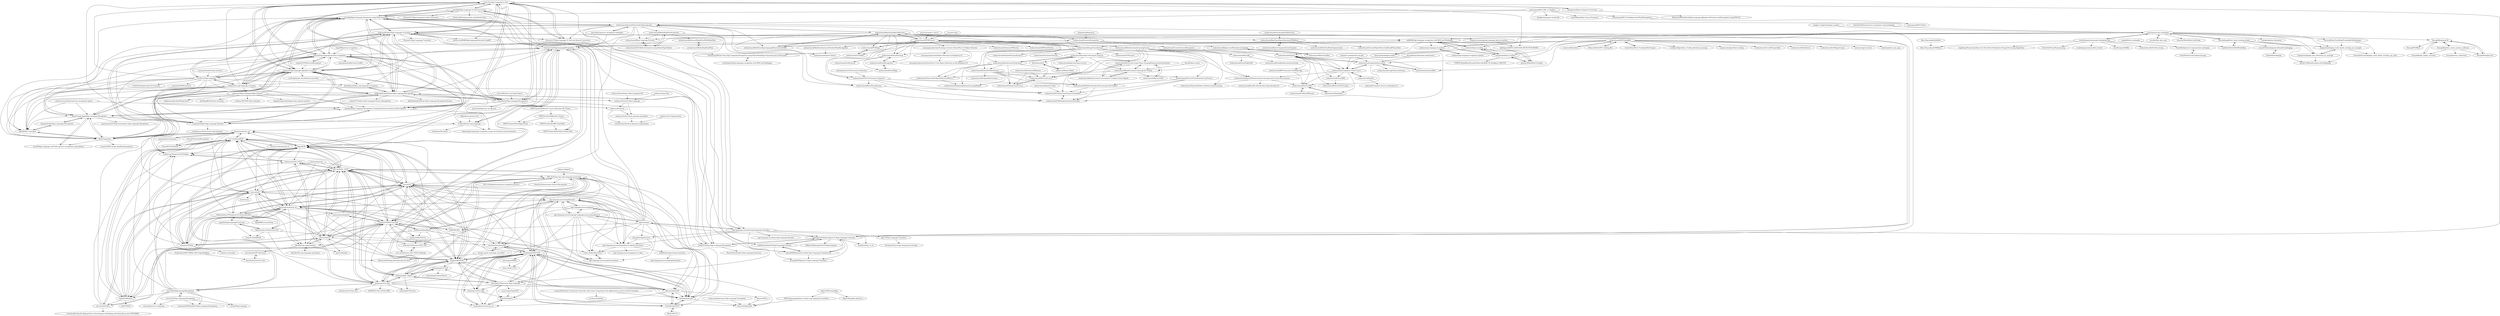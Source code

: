 digraph G {
"luvk1412/Sign-Language-to-Text" -> "emnikhil/Sign-Language-To-Text-Conversion"
"luvk1412/Sign-Language-to-Text" -> "harshbg/Sign-Language-Interpreter-using-Deep-Learning"
"luvk1412/Sign-Language-to-Text" -> "SufiyaanNadeem/Sign-Language-Translator"
"luvk1412/Sign-Language-to-Text" -> "Devansh-47/Sign-Language-To-Text-and-Speech-Conversion"
"luvk1412/Sign-Language-to-Text" -> "imRishabhGupta/Indian-Sign-Language-Recognition"
"luvk1412/Sign-Language-to-Text" -> "beingaryan/Sign-To-Speech-Conversion"
"luvk1412/Sign-Language-to-Text" -> "shadabsk/Sign-Language-Recognition-Using-Hand-Gestures-Keras-PyQT5-OpenCV"
"luvk1412/Sign-Language-to-Text" -> "rrupeshh/Simple-Sign-Language-Detector"
"luvk1412/Sign-Language-to-Text" -> "shag527/Indian-Sign-Language-Recognition"
"luvk1412/Sign-Language-to-Text" -> "jigargajjar55/Audio-Speech-To-Sign-Language-Converter"
"luvk1412/Sign-Language-to-Text" -> "kumarvivek9088/SignLanguageDetectionUsingML"
"luvk1412/Sign-Language-to-Text" -> "loicmarie/sign-language-alphabet-recognizer"
"luvk1412/Sign-Language-to-Text" -> "hthuwal/sign-language-gesture-recognition"
"luvk1412/Sign-Language-to-Text" -> "Arshad221b/Sign-Language-Recognition"
"luvk1412/Sign-Language-to-Text" -> "nikhilgawai/SIGN-LANGUAGE-DETECTION-MODEL"
"sjvasquez/handwriting-synthesis" -> "EvilPort2/Sign-Language" ["e"=1]
"Arshad221b/Sign-Language-Recognition" -> "Tachionstrahl/SignLanguageRecognition"
"Arshad221b/Sign-Language-Recognition" -> "loicmarie/sign-language-alphabet-recognizer"
"Arshad221b/Sign-Language-Recognition" -> "hthuwal/sign-language-gesture-recognition"
"Arshad221b/Sign-Language-Recognition" -> "imRishabhGupta/Indian-Sign-Language-Recognition"
"Arshad221b/Sign-Language-Recognition" -> "harshbg/Sign-Language-Interpreter-using-Deep-Learning"
"Arshad221b/Sign-Language-Recognition" -> "ayushreal/Signature-recognition" ["e"=1]
"Arshad221b/Sign-Language-Recognition" -> "shag527/Indian-Sign-Language-Recognition"
"Arshad221b/Sign-Language-Recognition" -> "luvk1412/Sign-Language-to-Text"
"Arshad221b/Sign-Language-Recognition" -> "CRYPTOcoderAS/Breast-Cancer-Detection-ML-Project"
"Arshad221b/Sign-Language-Recognition" -> "shadabsk/Sign-Language-Recognition-Using-Hand-Gestures-Keras-PyQT5-OpenCV"
"shekit/alexa-sign-language-translator" -> "SufiyaanNadeem/Sign-Language-Translator"
"shekit/alexa-sign-language-translator" -> "loicmarie/sign-language-alphabet-recognizer"
"shekit/alexa-sign-language-translator" -> "hthuwal/sign-language-gesture-recognition"
"shekit/alexa-sign-language-translator" -> "BelalC/sign2text"
"shekit/alexa-sign-language-translator" -> "EvilPort2/Sign-Language"
"shekit/alexa-sign-language-translator" -> "Anmol-Singh-Jaggi/Sign-Language-Recognition"
"shekit/alexa-sign-language-translator" -> "harshbg/Sign-Language-Interpreter-using-Deep-Learning"
"shekit/alexa-sign-language-translator" -> "sahilkhoslaa/AudioToSignLanguageConverter"
"shekit/alexa-sign-language-translator" -> "shadabsk/Sign-Language-Recognition-Using-Hand-Gestures-Keras-PyQT5-OpenCV"
"shekit/alexa-sign-language-translator" -> "luvk1412/Sign-Language-to-Text"
"shekit/alexa-sign-language-translator" -> "neccam/nslt"
"shekit/alexa-sign-language-translator" -> "mjk188/ASL-Translator"
"shekit/alexa-sign-language-translator" -> "ardamavi/Sign-Language-Digits-Dataset"
"shekit/alexa-sign-language-translator" -> "rrupeshh/Simple-Sign-Language-Detector"
"shekit/alexa-sign-language-translator" -> "Tachionstrahl/SignLanguageRecognition"
"harshbg/Sign-Language-Interpreter-using-Deep-Learning" -> "hthuwal/sign-language-gesture-recognition"
"harshbg/Sign-Language-Interpreter-using-Deep-Learning" -> "loicmarie/sign-language-alphabet-recognizer"
"harshbg/Sign-Language-Interpreter-using-Deep-Learning" -> "luvk1412/Sign-Language-to-Text"
"harshbg/Sign-Language-Interpreter-using-Deep-Learning" -> "imRishabhGupta/Indian-Sign-Language-Recognition"
"harshbg/Sign-Language-Interpreter-using-Deep-Learning" -> "rrupeshh/Simple-Sign-Language-Detector"
"harshbg/Sign-Language-Interpreter-using-Deep-Learning" -> "EvilPort2/Sign-Language"
"harshbg/Sign-Language-Interpreter-using-Deep-Learning" -> "Arshad221b/Sign-Language-Recognition"
"harshbg/Sign-Language-Interpreter-using-Deep-Learning" -> "emnikhil/Sign-Language-To-Text-Conversion"
"harshbg/Sign-Language-Interpreter-using-Deep-Learning" -> "SufiyaanNadeem/Sign-Language-Translator"
"harshbg/Sign-Language-Interpreter-using-Deep-Learning" -> "nicknochnack/ActionDetectionforSignLanguage"
"harshbg/Sign-Language-Interpreter-using-Deep-Learning" -> "BelalC/sign2text"
"harshbg/Sign-Language-Interpreter-using-Deep-Learning" -> "shag527/Indian-Sign-Language-Recognition"
"harshbg/Sign-Language-Interpreter-using-Deep-Learning" -> "Tachionstrahl/SignLanguageRecognition"
"harshbg/Sign-Language-Interpreter-using-Deep-Learning" -> "Anmol-Singh-Jaggi/Sign-Language-Recognition"
"harshbg/Sign-Language-Interpreter-using-Deep-Learning" -> "jigargajjar55/Audio-Speech-To-Sign-Language-Converter"
"dlpbc/keras-kinetics-i3d" -> "FrederikSchorr/sign-language" ["e"=1]
"akshaybahadur21/Drowsiness_Detection" -> "nicknochnack/YOLO-Drowsiness-Detection" ["e"=1]
"hthuwal/sign-language-gesture-recognition" -> "harshbg/Sign-Language-Interpreter-using-Deep-Learning"
"hthuwal/sign-language-gesture-recognition" -> "loicmarie/sign-language-alphabet-recognizer"
"hthuwal/sign-language-gesture-recognition" -> "Tachionstrahl/SignLanguageRecognition"
"hthuwal/sign-language-gesture-recognition" -> "imRishabhGupta/Indian-Sign-Language-Recognition"
"hthuwal/sign-language-gesture-recognition" -> "FrederikSchorr/sign-language"
"hthuwal/sign-language-gesture-recognition" -> "Arshad221b/Sign-Language-Recognition"
"hthuwal/sign-language-gesture-recognition" -> "0aqz0/SLR"
"hthuwal/sign-language-gesture-recognition" -> "Anmol-Singh-Jaggi/Sign-Language-Recognition"
"hthuwal/sign-language-gesture-recognition" -> "rrupeshh/Simple-Sign-Language-Detector"
"hthuwal/sign-language-gesture-recognition" -> "EvilPort2/Sign-Language"
"hthuwal/sign-language-gesture-recognition" -> "BelalC/sign2text"
"hthuwal/sign-language-gesture-recognition" -> "luvk1412/Sign-Language-to-Text"
"hthuwal/sign-language-gesture-recognition" -> "asingh33/CNNGestureRecognizer" ["e"=1]
"hthuwal/sign-language-gesture-recognition" -> "ahmetgunduz/Real-time-GesRec" ["e"=1]
"hthuwal/sign-language-gesture-recognition" -> "shekit/alexa-sign-language-translator"
"joeynmt/joeynmt" -> "neccam/slt" ["e"=1]
"joeynmt/joeynmt" -> "kayoyin/transformer-slt" ["e"=1]
"joeynmt/joeynmt" -> "neccam/nslt" ["e"=1]
"joeynmt/joeynmt" -> "VIPL-SLP/VAC_CSLR" ["e"=1]
"shadabsk/Sign-Language-Recognition-Using-Hand-Gestures-Keras-PyQT5-OpenCV" -> "rrupeshh/Simple-Sign-Language-Detector"
"shadabsk/Sign-Language-Recognition-Using-Hand-Gestures-Keras-PyQT5-OpenCV" -> "Anmol-Singh-Jaggi/Sign-Language-Recognition"
"shadabsk/Sign-Language-Recognition-Using-Hand-Gestures-Keras-PyQT5-OpenCV" -> "bijoycp/sign-language-recognition-using-convolutional-neural-networks"
"shadabsk/Sign-Language-Recognition-Using-Hand-Gestures-Keras-PyQT5-OpenCV" -> "luvk1412/Sign-Language-to-Text"
"EvilPort2/Sign-Language" -> "loicmarie/sign-language-alphabet-recognizer"
"EvilPort2/Sign-Language" -> "harshbg/Sign-Language-Interpreter-using-Deep-Learning"
"EvilPort2/Sign-Language" -> "hthuwal/sign-language-gesture-recognition"
"EvilPort2/Sign-Language" -> "imRishabhGupta/Indian-Sign-Language-Recognition"
"EvilPort2/Sign-Language" -> "luvk1412/Sign-Language-to-Text"
"EvilPort2/Sign-Language" -> "SufiyaanNadeem/Sign-Language-Translator"
"EvilPort2/Sign-Language" -> "BelalC/sign2text"
"EvilPort2/Sign-Language" -> "shekit/alexa-sign-language-translator"
"EvilPort2/Sign-Language" -> "EvilPort2/Simple-OpenCV-Calculator"
"EvilPort2/Sign-Language" -> "mjk188/ASL-Translator"
"EvilPort2/Sign-Language" -> "carpedm20/ENAS-pytorch" ["e"=1]
"EvilPort2/Sign-Language" -> "Karthikeyu/Indian-sign-language-recognition"
"EvilPort2/Sign-Language" -> "Anmol-Singh-Jaggi/Sign-Language-Recognition"
"EvilPort2/Sign-Language" -> "shadabsk/Sign-Language-Recognition-Using-Hand-Gestures-Keras-PyQT5-OpenCV"
"EvilPort2/Sign-Language" -> "rrupeshh/Simple-Sign-Language-Detector"
"SufiyaanNadeem/Sign-Language-Translator" -> "mjk188/ASL-Translator"
"SufiyaanNadeem/Sign-Language-Translator" -> "jigargajjar55/Audio-Speech-To-Sign-Language-Converter"
"SufiyaanNadeem/Sign-Language-Translator" -> "BelalC/sign2text"
"SufiyaanNadeem/Sign-Language-Translator" -> "luvk1412/Sign-Language-to-Text"
"SufiyaanNadeem/Sign-Language-Translator" -> "Devansh-47/Sign-Language-To-Text-and-Speech-Conversion"
"SufiyaanNadeem/Sign-Language-Translator" -> "imRishabhGupta/Indian-Sign-Language-Recognition"
"SufiyaanNadeem/Sign-Language-Translator" -> "Karthikeyu/Indian-sign-language-recognition"
"SufiyaanNadeem/Sign-Language-Translator" -> "satyam9090/Automatic-Indian-Sign-Language-Translator-ISL"
"SufiyaanNadeem/Sign-Language-Translator" -> "kumarvivek9088/SignLanguageDetectionUsingML"
"SufiyaanNadeem/Sign-Language-Translator" -> "shadabsk/Sign-Language-Recognition-Using-Hand-Gestures-Keras-PyQT5-OpenCV"
"SufiyaanNadeem/Sign-Language-Translator" -> "loicmarie/sign-language-alphabet-recognizer"
"SufiyaanNadeem/Sign-Language-Translator" -> "harshbg/Sign-Language-Interpreter-using-Deep-Learning"
"SufiyaanNadeem/Sign-Language-Translator" -> "Elysian01/Sign-Language-Translator"
"SufiyaanNadeem/Sign-Language-Translator" -> "rabBit64/Sign-language-recognition-with-RNN-and-Mediapipe"
"SufiyaanNadeem/Sign-Language-Translator" -> "shekit/alexa-sign-language-translator"
"neccam/nslt" -> "neccam/slt"
"neccam/nslt" -> "kayoyin/transformer-slt"
"neccam/nslt" -> "neccam/SubUNets"
"neccam/nslt" -> "verashira/TSPNet"
"neccam/nslt" -> "VIPL-SLP/VAC_CSLR"
"neccam/nslt" -> "BenSaunders27/ProgressiveTransformersSLP"
"neccam/nslt" -> "0aqz0/SLRPapers"
"neccam/nslt" -> "gulvarol/bsl1k"
"neccam/nslt" -> "chevalierNoir/OpenASL"
"neccam/nslt" -> "ustc-slr/DilatedSLR"
"neccam/nslt" -> "zheniu/stochastic-cslr"
"neccam/nslt" -> "RenzKa/sign-segmentation"
"neccam/nslt" -> "FangyunWei/SLRT"
"neccam/nslt" -> "faresbs/san"
"neccam/nslt" -> "sign-language-processing/datasets"
"sahilkhoslaa/AudioToSignLanguageConverter" -> "jigargajjar55/Audio-Speech-To-Sign-Language-Converter"
"sahilkhoslaa/AudioToSignLanguageConverter" -> "satyam9090/Automatic-Indian-Sign-Language-Translator-ISL"
"sahilkhoslaa/AudioToSignLanguageConverter" -> "anuragk240/Speech-to-Sign-Language-Translator"
"ardamavi/Sign-Language-Digits-Dataset" -> "ardamavi/Vocalize-Sign-Language"
"ardamavi/Sign-Language-Digits-Dataset" -> "deeplearningturkiye/kapsul-agi-capsule-network" ["e"=1]
"ardamavi/Sign-Language-Digits-Dataset" -> "loicmarie/sign-language-alphabet-recognizer"
"ardamavi/Sign-Language-Digits-Dataset" -> "deeplearningturkiye/DeepCon18" ["e"=1]
"ardamavi/Sign-Language-Digits-Dataset" -> "devWangBin/Machine-Learning"
"ardamavi/Sign-Language-Digits-Dataset" -> "BelalC/sign2text"
"ardamavi/Sign-Language-Digits-Dataset" -> "ardamavi/DCGAN-Sign-Language"
"ardamavi/Sign-Language-Digits-Dataset" -> "ardamavi/SesimVar"
"rrupeshh/Simple-Sign-Language-Detector" -> "loicmarie/sign-language-alphabet-recognizer"
"rrupeshh/Simple-Sign-Language-Detector" -> "shadabsk/Sign-Language-Recognition-Using-Hand-Gestures-Keras-PyQT5-OpenCV"
"rrupeshh/Simple-Sign-Language-Detector" -> "surdoparasurdo/awesome-sign-language"
"FrederikSchorr/sign-language" -> "Tachionstrahl/SignLanguageRecognition"
"FrederikSchorr/sign-language" -> "bijoycp/sign-language-recognition-using-convolutional-neural-networks"
"FrederikSchorr/sign-language" -> "OanaIgnat/I3D_Keras" ["e"=1]
"FrederikSchorr/sign-language" -> "zheniu/stochastic-cslr"
"ardamavi/Vocalization-Sign-Language-iOS" -> "ardamavi/Vocalize-Sign-Language"
"ardamavi/turkce-derin-ogrenme-kaynaklari" -> "ardamavi/pratik-derin-ogrenme-uygulamalari"
"I3orn2FLY/ActionRecognition" -> "I3orn2FLY/CSLR-ISTF"
"shag527/Indian-Sign-Language-Recognition" -> "imRishabhGupta/Indian-Sign-Language-Recognition"
"shag527/Indian-Sign-Language-Recognition" -> "jigargajjar55/Audio-Speech-To-Sign-Language-Converter"
"shag527/Indian-Sign-Language-Recognition" -> "MaitreeVaria/Indian-Sign-Language-Detection"
"armaanpriyadarshan/Training-a-Custom-TensorFlow-2.X-Object-Detector" -> "armaanpriyadarshan/TensorFlow-2-Lite-Object-Detection-on-the-Raspberry-Pi"
"armaanpriyadarshan/Training-a-Custom-TensorFlow-2.X-Object-Detector" -> "armaanpriyadarshan/Object-Detection-on-Raspberry-Pi"
"harveyfly/SignLanguageRecognition" -> "0aqz0/SLR"
"harveyfly/SignLanguageRecognition" -> "owo12321/Sign-Language-Recognition"
"harveyfly/SignLanguageRecognition" -> "hulianyuyy/CorrNet"
"harveyfly/SignLanguageRecognition" -> "cstwhh/SignLanguage"
"harveyfly/SignLanguageRecognition" -> "0aqz0/SLRPapers"
"harveyfly/SignLanguageRecognition" -> "hulianyuyy/SEN_CSLR"
"harveyfly/SignLanguageRecognition" -> "jackyjsy/CVPR21Chal-SLR"
"harveyfly/SignLanguageRecognition" -> "cairensi/gesture-recognition"
"harveyfly/SignLanguageRecognition" -> "ustc-slr/DilatedSLR"
"harveyfly/SignLanguageRecognition" -> "VIPL-SLP/VAC_CSLR"
"harveyfly/SignLanguageRecognition" -> "ivanwang1994/DeepSLR-Sign-Language-Recognition"
"dxli94/WLASL" -> "jackyjsy/CVPR21Chal-SLR" ["e"=1]
"dxli94/WLASL" -> "FangyunWei/SLRT" ["e"=1]
"dxli94/WLASL" -> "neccam/slt" ["e"=1]
"dxli94/WLASL" -> "0aqz0/SLR" ["e"=1]
"satyam9090/Automatic-Indian-Sign-Language-Translator-ISL" -> "jigargajjar55/Audio-Speech-To-Sign-Language-Converter"
"satyam9090/Automatic-Indian-Sign-Language-Translator-ISL" -> "anuragk240/Speech-to-Sign-Language-Translator"
"satyam9090/Automatic-Indian-Sign-Language-Translator-ISL" -> "sahilkhoslaa/AudioToSignLanguageConverter"
"0aqz0/SLR" -> "0aqz0/SLRPapers"
"0aqz0/SLR" -> "jackyjsy/CVPR21Chal-SLR"
"0aqz0/SLR" -> "ustc-slr/DilatedSLR"
"0aqz0/SLR" -> "VIPL-SLP/VAC_CSLR"
"0aqz0/SLR" -> "harveyfly/SignLanguageRecognition"
"0aqz0/SLR" -> "zheniu/stochastic-cslr"
"0aqz0/SLR" -> "neccam/slt"
"0aqz0/SLR" -> "Tachionstrahl/SignLanguageRecognition"
"0aqz0/SLR" -> "kayoyin/transformer-slt"
"0aqz0/SLR" -> "verashira/TSPNet"
"0aqz0/SLR" -> "FangyunWei/SLRT"
"0aqz0/SLR" -> "hulianyuyy/Temporal-Lift-Pooling"
"0aqz0/SLR" -> "gulvarol/bsl1k"
"0aqz0/SLR" -> "hulianyuyy/SEN_CSLR"
"0aqz0/SLR" -> "neccam/nslt"
"jiuqiant/mediapipe_multi_hands_tracking_aar_example" -> "jiuqiant/mediapipe_face_detection_aar_example"
"jiuqiant/mediapipe_multi_hands_tracking_aar_example" -> "TesseraktZero/mediapipe_multi_hands_tracking_aar_unity"
"jiuqiant/mediapipe_multi_hands_tracking_aar_example" -> "laisuki1109/handtracking-with-Mediapipe"
"andypotato/fingerpose" -> "nicknochnack/GestureRecognition" ["e"=1]
"Tachionstrahl/SignLanguageRecognition" -> "jackyjsy/CVPR21Chal-SLR"
"Tachionstrahl/SignLanguageRecognition" -> "rabBit64/Sign-language-recognition-with-RNN-and-Mediapipe"
"Tachionstrahl/SignLanguageRecognition" -> "FrederikSchorr/sign-language"
"Tachionstrahl/SignLanguageRecognition" -> "thanhsang298/Viet-Nam-Sign-Language-Recognition-using-Hand-MediaPipe-framework-and-LSTM-model"
"Tachionstrahl/SignLanguageRecognition" -> "0aqz0/SLR"
"Tachionstrahl/SignLanguageRecognition" -> "Arshad221b/Sign-Language-Recognition"
"Tachionstrahl/SignLanguageRecognition" -> "hthuwal/sign-language-gesture-recognition"
"Tachionstrahl/SignLanguageRecognition" -> "jackyjsy/SAM-SLR-v2"
"Tachionstrahl/SignLanguageRecognition" -> "RenzKa/sign-segmentation"
"neccam/slt" -> "kayoyin/transformer-slt"
"neccam/slt" -> "neccam/nslt"
"neccam/slt" -> "VIPL-SLP/VAC_CSLR"
"neccam/slt" -> "BenSaunders27/ProgressiveTransformersSLP"
"neccam/slt" -> "FangyunWei/SLRT"
"neccam/slt" -> "verashira/TSPNet"
"neccam/slt" -> "zhoubenjia/GFSLT-VLP"
"neccam/slt" -> "ustc-slr/DilatedSLR"
"neccam/slt" -> "jackyjsy/CVPR21Chal-SLR"
"neccam/slt" -> "bzhangGo/sltunet"
"neccam/slt" -> "chevalierNoir/OpenASL"
"neccam/slt" -> "YinAoXiong/GASLT"
"neccam/slt" -> "HenryLittle/GloFE"
"neccam/slt" -> "0aqz0/SLR"
"neccam/slt" -> "binbinjiang/SL_Papers"
"kayoyin/transformer-slt" -> "neccam/slt"
"kayoyin/transformer-slt" -> "neccam/nslt"
"kayoyin/transformer-slt" -> "verashira/TSPNet"
"kayoyin/transformer-slt" -> "VIPL-SLP/VAC_CSLR"
"kayoyin/transformer-slt" -> "neccam/SubUNets"
"kayoyin/transformer-slt" -> "BenSaunders27/ProgressiveTransformersSLP"
"kayoyin/transformer-slt" -> "sign-language-processing/datasets"
"kayoyin/transformer-slt" -> "0aqz0/SLRPapers"
"kayoyin/transformer-slt" -> "zhoubenjia/GFSLT-VLP"
"kayoyin/transformer-slt" -> "ustc-slr/DilatedSLR"
"kayoyin/transformer-slt" -> "YinAoXiong/GASLT"
"kayoyin/transformer-slt" -> "0aqz0/SLR"
"kayoyin/transformer-slt" -> "jackyjsy/CVPR21Chal-SLR"
"kayoyin/transformer-slt" -> "matyasbohacek/spoter"
"kayoyin/transformer-slt" -> "RenzKa/sign-segmentation"
"BenSaunders27/ProgressiveTransformersSLP" -> "BenSaunders27/Awesome-SLP"
"BenSaunders27/ProgressiveTransformersSLP" -> "gopeith/SignLanguageProcessing"
"BenSaunders27/ProgressiveTransformersSLP" -> "neccam/slt"
"BenSaunders27/ProgressiveTransformersSLP" -> "ustc-slr/DilatedSLR"
"BenSaunders27/ProgressiveTransformersSLP" -> "kayoyin/transformer-slt"
"BenSaunders27/ProgressiveTransformersSLP" -> "neccam/nslt"
"BenSaunders27/ProgressiveTransformersSLP" -> "SignDiff/Processed-Data"
"BenSaunders27/ProgressiveTransformersSLP" -> "verashira/TSPNet"
"VIPL-SLP/awesome-sign-language-processing" -> "FangyunWei/SLRT"
"VIPL-SLP/awesome-sign-language-processing" -> "ZechengLi19/Awesome-Sign-Language"
"VIPL-SLP/awesome-sign-language-processing" -> "zhoubenjia/GFSLT-VLP"
"VIPL-SLP/awesome-sign-language-processing" -> "VIPL-SLP/VAC_CSLR"
"VIPL-SLP/awesome-sign-language-processing" -> "binbinjiang/SL_Papers"
"VIPL-SLP/awesome-sign-language-processing" -> "hulianyuyy/CorrNet"
"VIPL-SLP/awesome-sign-language-processing" -> "bzhangGo/sltunet"
"VIPL-SLP/awesome-sign-language-processing" -> "ZechengLi19/Uni-Sign"
"VIPL-SLP/awesome-sign-language-processing" -> "VIPL-SLP/pointlstm-gesture-recognition-pytorch" ["e"=1]
"VIPL-SLP/awesome-sign-language-processing" -> "neccam/slt"
"VIPL-SLP/awesome-sign-language-processing" -> "ChanChiChoi/awesome-Gesture-Recognition" ["e"=1]
"VIPL-SLP/awesome-sign-language-processing" -> "sign-language-processing/datasets"
"VIPL-SLP/awesome-sign-language-processing" -> "chevalierNoir/OpenASL"
"VIPL-SLP/awesome-sign-language-processing" -> "HenryLittle/GloFE"
"VIPL-SLP/awesome-sign-language-processing" -> "gulvarol/bsl1k"
"madelinegannon/example-mediapipe-udp" -> "mgyong/awesome-mediapipe"
"madelinegannon/example-mediapipe-udp" -> "sortofsleepy/ofxARKit" ["e"=1]
"madelinegannon/example-mediapipe-udp" -> "neilmendoza/ofxPostProcessing" ["e"=1]
"madelinegannon/example-mediapipe-udp" -> "LingDong-/Processing-Demos-for-The-Pocket-Handbook-of-Image-Processing-Algorithms"
"madelinegannon/example-mediapipe-udp" -> "d3cod3/ofxVisualProgramming" ["e"=1]
"madelinegannon/example-mediapipe-udp" -> "SwatiModi/portrait-segmentation-mediapipe"
"madelinegannon/example-mediapipe-udp" -> "Akira-Hayasaka/ofxPSBlend"
"madelinegannon/example-mediapipe-udp" -> "madelinegannon/protobuf_tutorial"
"nicknochnack/FacialLandmarkDetection" -> "nicknochnack/RealTimeObjectDetectionTFJSReact"
"Lumiwealth/lumibot" -> "nicknochnack/MLTradingBot" ["e"=1]
"nicknochnack/machine-learning-by-industry" -> "nicknochnack/DataScienceCheatsheet"
"nicknochnack/machine-learning-by-industry" -> "ilfrich/annotator"
"nicknochnack/machine-learning-by-industry" -> "nicknochnack/Stock-and-Crypto-News-ScrapingSummarizationSentiment"
"nicknochnack/machine-learning-by-industry" -> "nicknochnack/deep-learning-coursera"
"nicknochnack/machine-learning-by-industry" -> "nicknochnack/MLCrashCourse"
"nicknochnack/machine-learning-by-industry" -> "nicknochnack/Reinforcement-Learning-for-Trading"
"wolterlw/hand_tracking" -> "metalwhale/hand_tracking"
"wolterlw/hand_tracking" -> "JuliaPoo/MultiHand-Tracking"
"wolterlw/hand_tracking" -> "rabBit64/Sign-language-recognition-with-RNN-and-Mediapipe"
"wolterlw/hand_tracking" -> "shoman2/mediapipe-models"
"metalwhale/hand_tracking" -> "wolterlw/hand_tracking"
"metalwhale/hand_tracking" -> "JuliaPoo/MultiHand-Tracking"
"metalwhale/hand_tracking" -> "rabBit64/Sign-language-recognition-with-RNN-and-Mediapipe"
"metalwhale/hand_tracking" -> "FORTH-ModelBasedTracker/MonocularRGB_3D_Handpose_WACV18" ["e"=1]
"JuliaPoo/MultiHand-Tracking" -> "wolterlw/hand_tracking"
"JuliaPoo/MultiHand-Tracking" -> "metalwhale/hand_tracking"
"terryky/tflite_gles_app" -> "mgyong/awesome-mediapipe" ["e"=1]
"nicknochnack/Pandasin20Minutes" -> "nicknochnack/NumpyCrashCourse"
"nicknochnack/Pandasin20Minutes" -> "nicknochnack/MLCrashCourse"
"zhouzaihang/flutter_hand_tracking_plugin" -> "JaeHeee/FlutterWithMediaPipe"
"zhouzaihang/flutter_hand_tracking_plugin" -> "jiuqiant/mediapipe_multi_hands_tracking_aar_example"
"zhouzaihang/flutter_hand_tracking_plugin" -> "mgyong/awesome-mediapipe"
"zhouzaihang/flutter_hand_tracking_plugin" -> "jiuqiant/mediapipe_face_detection_aar_example"
"zhouzaihang/flutter_hand_tracking_plugin" -> "laisuki1109/handtracking-with-Mediapipe"
"zhouzaihang/flutter_hand_tracking_plugin" -> "mmm2016/mediapipemultihandstrackingapp"
"beingaryan/Sign-To-Speech-Conversion" -> "luvk1412/Sign-Language-to-Text"
"beingaryan/Sign-To-Speech-Conversion" -> "MuhammadMoinFaisal/Sign-Language-Alphabets-Detection-and-Recongition-using-YOLOv8"
"SwatiModi/portrait-segmentation-mediapipe" -> "SwatiModi/virtual-background-app"
"TesseraktZero/UnityHandTrackingWithMediapipe" -> "TesseraktZero/mediapipe_multi_hands_tracking_aar_unity" ["e"=1]
"TesseraktZero/UnityHandTrackingWithMediapipe" -> "jiuqiant/mediapipe_multi_hands_tracking_aar_example" ["e"=1]
"mgyong/awesome-mediapipe" -> "madelinegannon/example-mediapipe-udp"
"mgyong/awesome-mediapipe" -> "nodamu/sign-language-recogntion"
"mgyong/awesome-mediapipe" -> "zhouzaihang/flutter_hand_tracking_plugin"
"mgyong/awesome-mediapipe" -> "rabBit64/Sign-language-recognition-with-RNN-and-Mediapipe"
"mgyong/awesome-mediapipe" -> "jiuqiant/mediapipe_face_detection_aar_example"
"mgyong/awesome-mediapipe" -> "homuler/MediaPipeUnityPlugin" ["e"=1]
"mgyong/awesome-mediapipe" -> "TesseraktZero/UnityHandTrackingWithMediapipe" ["e"=1]
"mgyong/awesome-mediapipe" -> "Tachionstrahl/SignLanguageRecognition"
"mgyong/awesome-mediapipe" -> "terryky/tflite_gles_app" ["e"=1]
"mgyong/awesome-mediapipe" -> "jiuqiant/mediapipe_multi_hands_tracking_aar_example"
"mgyong/awesome-mediapipe" -> "TemugeB/bodypose3d"
"mgyong/awesome-mediapipe" -> "geaxgx/depthai_blazepose" ["e"=1]
"mgyong/awesome-mediapipe" -> "wolterlw/hand_tracking"
"mgyong/awesome-mediapipe" -> "metalwhale/hand_tracking"
"mmm2016/mediapipemultihandstrackingapp" -> "TheJLifeX/mediapipe"
"jiuqiant/mediapipe_face_detection_aar_example" -> "jiuqiant/mediapipe_multi_hands_tracking_aar_example"
"jiuqiant/mediapipe_face_detection_aar_example" -> "laisuki1109/handtracking-with-Mediapipe"
"rabBit64/Sign-language-recognition-with-RNN-and-Mediapipe" -> "Tachionstrahl/SignLanguageRecognition"
"rabBit64/Sign-language-recognition-with-RNN-and-Mediapipe" -> "wolterlw/hand_tracking"
"rabBit64/Sign-language-recognition-with-RNN-and-Mediapipe" -> "thanhsang298/Viet-Nam-Sign-Language-Recognition-using-Hand-MediaPipe-framework-and-LSTM-model"
"rabBit64/Sign-language-recognition-with-RNN-and-Mediapipe" -> "shoman2/mediapipe-models"
"rabBit64/Sign-language-recognition-with-RNN-and-Mediapipe" -> "metalwhale/hand_tracking"
"rabBit64/Sign-language-recognition-with-RNN-and-Mediapipe" -> "JuliaPoo/MultiHand-Tracking"
"rabBit64/Sign-language-recognition-with-RNN-and-Mediapipe" -> "nodamu/sign-language-recogntion"
"jigargajjar55/Audio-Speech-To-Sign-Language-Converter" -> "satyam9090/Automatic-Indian-Sign-Language-Translator-ISL"
"jigargajjar55/Audio-Speech-To-Sign-Language-Converter" -> "sahilkhoslaa/AudioToSignLanguageConverter"
"jigargajjar55/Audio-Speech-To-Sign-Language-Converter" -> "shoebham/text_to_isl"
"jigargajjar55/Audio-Speech-To-Sign-Language-Converter" -> "shag527/Indian-Sign-Language-Recognition"
"jigargajjar55/Audio-Speech-To-Sign-Language-Converter" -> "anuragk240/Speech-to-Sign-Language-Translator"
"jigargajjar55/Audio-Speech-To-Sign-Language-Converter" -> "SufiyaanNadeem/Sign-Language-Translator"
"jigargajjar55/Audio-Speech-To-Sign-Language-Converter" -> "MifletzetDigdoogim/TextToSignLanguage"
"sign-language-processing/pose" -> "rotem-shalev/Ham2Pose"
"sign-language-processing/pose" -> "sign-language-processing/datasets"
"sign-language-processing/pose" -> "chevalierNoir/OpenASL"
"sign-language-processing/pose" -> "BenSaunders27/Awesome-SLP"
"sign-language-processing/pose" -> "sign-language-processing/sign-language-processing.github.io"
"sign-language-processing/pose" -> "sign-language-processing/spoken-to-signed-translation"
"VIPL-SLP/pointlstm-gesture-recognition-pytorch" -> "VIPL-SLP/awesome-sign-language-processing" ["e"=1]
"armaanpriyadarshan/Object-Detection-on-Raspberry-Pi" -> "armaanpriyadarshan/TensorFlow-2-Lite-Object-Detection-on-the-Raspberry-Pi"
"chevalierNoir/asl-iter-attn" -> "chevalierNoir/FS-Detection"
"Karthikeyu/Indian-sign-language-recognition" -> "imRishabhGupta/Indian-Sign-Language-Recognition"
"nicknochnack/ReactChatBot" -> "nicknochnack/RegressionMachineLearningApp"
"0aqz0/SLRPapers" -> "ustc-slr/DilatedSLR"
"0aqz0/SLRPapers" -> "0aqz0/SLR"
"0aqz0/SLRPapers" -> "zheniu/stochastic-cslr"
"0aqz0/SLRPapers" -> "lwj2018/SLR"
"0aqz0/SLRPapers" -> "VIPL-SLP/VAC_CSLR"
"0aqz0/SLRPapers" -> "hulianyuyy/Temporal-Lift-Pooling"
"0aqz0/SLRPapers" -> "jackyjsy/CVPR21Chal-SLR"
"0aqz0/SLRPapers" -> "neccam/SubUNets"
"nodamu/sign-language-recogntion" -> "nodamu/sign-language-recogntion-android"
"thanhsang298/Viet-Nam-Sign-Language-Recognition-using-Hand-MediaPipe-framework-and-LSTM-model" -> "LeeYongchao/Sign-language-recognition-with-RNN-and-Mediapipe"
"ilfrich/annotator" -> "adithya-tp/Kendo-Habits"
"nicknochnack/RegressionMachineLearningApp" -> "nicknochnack/ReactChatBot"
"gulvarol/bsl1k" -> "RenzKa/sign-segmentation"
"gulvarol/bsl1k" -> "gulvarol/bsldict"
"gulvarol/bsl1k" -> "verashira/TSPNet"
"gulvarol/bsl1k" -> "zheniu/stochastic-cslr"
"gulvarol/bsl1k" -> "chevalierNoir/OpenASL"
"gulvarol/bsl1k" -> "ustc-slr/DilatedSLR"
"gulvarol/bsl1k" -> "VIPL-SLP/VAC_CSLR"
"gulvarol/bsl1k" -> "jackyjsy/CVPR21Chal-SLR"
"ustc-slr/DilatedSLR" -> "zheniu/stochastic-cslr"
"ustc-slr/DilatedSLR" -> "hulianyuyy/Temporal-Lift-Pooling"
"ustc-slr/DilatedSLR" -> "0aqz0/SLRPapers"
"ustc-slr/DilatedSLR" -> "ustc-slr/ChaLearn-2021-ISLR-Challenge"
"ustc-slr/DilatedSLR" -> "I3orn2FLY/CSLR-ISTF"
"ustc-slr/DilatedSLR" -> "hulianyuyy/SEN_CSLR"
"ustc-slr/DilatedSLR" -> "VIPL-SLP/VAC_CSLR"
"ustc-slr/DilatedSLR" -> "0aqz0/SLR"
"ustc-slr/DilatedSLR" -> "amorim-cleison/st-gcn-sl"
"LeeYongchao/Sign-language-recognition-with-RNN-and-Mediapipe" -> "thanhsang298/Viet-Nam-Sign-Language-Recognition-using-Hand-MediaPipe-framework-and-LSTM-model"
"BenSaunders27/Awesome-SLP" -> "BenSaunders27/ProgressiveTransformersSLP"
"BenSaunders27/Awesome-SLP" -> "gopeith/SignLanguageProcessing"
"BenSaunders27/Awesome-SLP" -> "leeamy1203/dlf2020"
"BenSaunders27/Awesome-SLP" -> "rotem-shalev/Ham2Pose"
"BenSaunders27/Awesome-SLP" -> "Merterm/Modeling-Intensification-for-SLG"
"gopeith/SignLanguageProcessing" -> "BenSaunders27/ProgressiveTransformersSLP"
"gopeith/SignLanguageProcessing" -> "leeamy1203/dlf2020"
"gopeith/SignLanguageProcessing" -> "BenSaunders27/Awesome-SLP"
"TheJLifeX/mediapipe" -> "mmm2016/mediapipemultihandstrackingapp"
"SwatiModi/virtual-background-app" -> "SwatiModi/portrait-segmentation-mediapipe"
"nicknochnack/MLCrashCourse" -> "nicknochnack/NumpyCrashCourse"
"nicknochnack/NumpyCrashCourse" -> "nicknochnack/MLCrashCourse"
"nicknochnack/RealTimeObjectDetection" -> "nicknochnack/RealTimeSignLanguageDetectionwithTFJS"
"nicknochnack/RealTimeObjectDetection" -> "nicknochnack/ActionDetectionforSignLanguage"
"nicknochnack/RealTimeObjectDetection" -> "nicknochnack/TFODCourse"
"nicknochnack/RealTimeObjectDetection" -> "nicknochnack/FaceDetection"
"nicknochnack/RealTimeObjectDetection" -> "computervisioneng/sign-language-detector-python"
"nicknochnack/RealTimeObjectDetection" -> "nicknochnack/GestureRecognition"
"nicknochnack/RealTimeObjectDetection" -> "nicknochnack/TensorflowObjectDetectionMetrics"
"nicknochnack/RealTimeObjectDetection" -> "nicknochnack/TFODApp"
"nicknochnack/RealTimeObjectDetection" -> "nicknochnack/OpenCV-Basics"
"nicknochnack/RealTimeObjectDetection" -> "nicknochnack/YOLO-Drowsiness-Detection"
"nicknochnack/RealTimeObjectDetection" -> "nicknochnack/RealTimeObjectDetectionTFJSReact"
"nicknochnack/RealTimeObjectDetection" -> "nicknochnack/Body-Language-Decoder"
"kinivi/hand-gesture-recognition-mediapipe" -> "nicknochnack/ActionDetectionforSignLanguage" ["e"=1]
"kinivi/hand-gesture-recognition-mediapipe" -> "Tachionstrahl/SignLanguageRecognition" ["e"=1]
"jasmcaus/opencv-course" -> "nicknochnack/TFODCourse" ["e"=1]
"nicknochnack/DataScienceCheatsheet" -> "nicknochnack/MLCrashCourse"
"nicknochnack/DataScienceCheatsheet" -> "nicknochnack/TensorflowObjectDetectionMetrics"
"nicknochnack/DataScienceCheatsheet" -> "nicknochnack/machine-learning-by-industry"
"nicknochnack/DataScienceCheatsheet" -> "nicknochnack/PythonForDataScience"
"nicknochnack/DataScienceCheatsheet" -> "nicknochnack/NumpyCrashCourse"
"nicknochnack/DataScienceCheatsheet" -> "nicknochnack/DeployingMachineLearningModels"
"shsarv/Machine-Learning-Projects" -> "Arshad221b/Sign-Language-Recognition" ["e"=1]
"cvzone/cvzone" -> "nicknochnack/TFODCourse" ["e"=1]
"zheniu/stochastic-cslr" -> "hulianyuyy/Temporal-Lift-Pooling"
"zheniu/stochastic-cslr" -> "ustc-slr/DilatedSLR"
"zheniu/stochastic-cslr" -> "enhuiz/phoenix-datasets"
"zheniu/stochastic-cslr" -> "I3orn2FLY/CSLR-ISTF"
"VIPL-SLP/VAC_CSLR" -> "hulianyuyy/SEN_CSLR"
"VIPL-SLP/VAC_CSLR" -> "hulianyuyy/Temporal-Lift-Pooling"
"VIPL-SLP/VAC_CSLR" -> "hulianyuyy/CorrNet"
"VIPL-SLP/VAC_CSLR" -> "FangyunWei/SLRT"
"VIPL-SLP/VAC_CSLR" -> "bzhangGo/sltunet"
"VIPL-SLP/VAC_CSLR" -> "ustc-slr/DilatedSLR"
"VIPL-SLP/VAC_CSLR" -> "zheniu/stochastic-cslr"
"VIPL-SLP/VAC_CSLR" -> "verashira/TSPNet"
"VIPL-SLP/VAC_CSLR" -> "neccam/slt"
"VIPL-SLP/VAC_CSLR" -> "VIPL-SLP/awesome-sign-language-processing"
"VIPL-SLP/VAC_CSLR" -> "0aqz0/SLR"
"VIPL-SLP/VAC_CSLR" -> "binbinjiang/SL_Papers"
"VIPL-SLP/VAC_CSLR" -> "zhoubenjia/GFSLT-VLP"
"VIPL-SLP/VAC_CSLR" -> "0aqz0/SLRPapers"
"VIPL-SLP/VAC_CSLR" -> "gulvarol/bsl1k"
"Kazuhito00/hand-gesture-recognition-using-mediapipe" -> "mgyong/awesome-mediapipe" ["e"=1]
"nicknochnack/TFODCourse" -> "nicknochnack/TFODApp"
"nicknochnack/TFODCourse" -> "nicknochnack/TFODRPi"
"nicknochnack/TFODCourse" -> "nicknochnack/RealTimeObjectDetection"
"nicknochnack/TFODCourse" -> "nicknochnack/RealTimeAutomaticNumberPlateRecognition"
"nicknochnack/TFODCourse" -> "nicknochnack/machine-learning-by-industry"
"nicknochnack/TFODCourse" -> "nicknochnack/ActionDetectionforSignLanguage"
"nicknochnack/TFODCourse" -> "nicknochnack/ImageClassification"
"nicknochnack/TFODCourse" -> "nicknochnack/YOLO-Drowsiness-Detection"
"nicknochnack/TFODCourse" -> "nicknochnack/FaceRecognition"
"nicknochnack/TFODCourse" -> "nicknochnack/ReinforcementLearningCourse"
"nicknochnack/TFODCourse" -> "nicknochnack/DataScienceCheatsheet"
"nicknochnack/TFODCourse" -> "nicknochnack/GenerateTFRecord"
"nicknochnack/TFODCourse" -> "nicknochnack/FaceDetection"
"nicknochnack/TFODCourse" -> "armaanpriyadarshan/Training-a-Custom-TensorFlow-2.X-Object-Detector"
"nicknochnack/TFODCourse" -> "nicknochnack/ANPRwithPython"
"nicknochnack/YOLO-Drowsiness-Detection" -> "nicknochnack/GradioxTransformersTranslation"
"nicknochnack/YOLO-Drowsiness-Detection" -> "nicknochnack/SelfieSegmentationwithGradio"
"nicknochnack/YOLO-Drowsiness-Detection" -> "nicknochnack/MoveNetLightning"
"nicknochnack/YOLO-Drowsiness-Detection" -> "nicknochnack/MultiStoreProductForecasting-with-Prophet"
"nicknochnack/ReinforcementLearningCourse" -> "nicknochnack/OpenAI-Reinforcement-Learning-with-Custom-Environment"
"nicknochnack/ReinforcementLearningCourse" -> "nicknochnack/Reinforcement-Learning-for-Trading"
"nicknochnack/ReinforcementLearningCourse" -> "nicknochnack/TensorflowKeras-ReinforcementLearning"
"nicknochnack/ReinforcementLearningCourse" -> "nicknochnack/SelfieSegmentationwithGradio"
"nicknochnack/ReinforcementLearningCourse" -> "nicknochnack/MarioRL"
"nicknochnack/ReinforcementLearningCourse" -> "nicknochnack/Stock-and-Crypto-News-ScrapingSummarizationSentiment"
"nicknochnack/ReinforcementLearningCourse" -> "nicknochnack/machine-learning-by-industry"
"nicknochnack/ReinforcementLearningCourse" -> "nicknochnack/GradioxTransformersTranslation"
"nicknochnack/ReinforcementLearningCourse" -> "nicknochnack/MultiStoreProductForecasting-with-Prophet"
"nicknochnack/ReinforcementLearningCourse" -> "nicknochnack/PyCaretClassificationCrashCourse"
"emnikhil/Sign-Language-To-Text-Conversion" -> "Devansh-47/Sign-Language-To-Text-and-Speech-Conversion"
"emnikhil/Sign-Language-To-Text-Conversion" -> "luvk1412/Sign-Language-to-Text"
"emnikhil/Sign-Language-To-Text-Conversion" -> "harshbg/Sign-Language-Interpreter-using-Deep-Learning"
"emnikhil/Sign-Language-To-Text-Conversion" -> "Sameer411/Sign-Language-to-Text-Conversion"
"emnikhil/Sign-Language-To-Text-Conversion" -> "loicmarie/sign-language-alphabet-recognizer"
"emnikhil/Sign-Language-To-Text-Conversion" -> "sign-language-translator/sign-language-translator"
"emnikhil/Sign-Language-To-Text-Conversion" -> "akverma26/voting-system-using-block-chain" ["e"=1]
"emnikhil/Sign-Language-To-Text-Conversion" -> "satyam9090/Automatic-Indian-Sign-Language-Translator-ISL"
"Akira-Hayasaka/ofxInkSim" -> "Akira-Hayasaka/ofxPSBlend" ["e"=1]
"sign/translate" -> "sign-language-processing/sign-language-processing.github.io"
"sign/translate" -> "sign-language-translator/sign-language-translator"
"sign/translate" -> "sign-language-processing/datasets"
"sign/translate" -> "sign-language-processing/spoken-to-signed-translation"
"sign/translate" -> "dxli94/WLASL" ["e"=1]
"sign/translate" -> "VIPL-SLP/awesome-sign-language-processing"
"sign/translate" -> "neccam/slt"
"sign/translate" -> "FangyunWei/SLRT"
"sign/translate" -> "sign-language-processing/transcription"
"sign/translate" -> "SufiyaanNadeem/Sign-Language-Translator"
"sign/translate" -> "sign-language-processing/pose"
"sign/translate" -> "jigargajjar55/Audio-Speech-To-Sign-Language-Converter"
"sign/translate" -> "ZhengdiYu/SignAvatars"
"sign/translate" -> "Tachionstrahl/SignLanguageRecognition"
"sign/translate" -> "harshbg/Sign-Language-Interpreter-using-Deep-Learning"
"RenzKa/sign-segmentation" -> "RenzKa/VIA_sign-language-annotation"
"RenzKa/sign-segmentation" -> "gulvarol/bsl1k"
"RenzKa/sign-segmentation" -> "chevalierNoir/FS-Detection"
"RenzKa/sign-segmentation" -> "gulvarol/bsldict"
"nicknochnack/Body-Language-Decoder" -> "nicknochnack/Full-Body-Estimation-using-Media-Pipe-Holistic"
"nicknochnack/MediaPipePoseEstimation" -> "nicknochnack/Full-Body-Estimation-using-Media-Pipe-Holistic"
"nicknochnack/MediaPipePoseEstimation" -> "nicknochnack/Body-Language-Decoder"
"nicknochnack/MediaPipePoseEstimation" -> "nicknochnack/AdvancedHandPoseWithMediaPipe"
"nicknochnack/MediaPipePoseEstimation" -> "nicknochnack/MoveNetLightning"
"nicknochnack/GestureRecognition" -> "nicknochnack/RegressionMachineLearningApp"
"nicknochnack/GestureRecognition" -> "nicknochnack/CustomGestureRecognition"
"nicknochnack/GestureRecognition" -> "nicknochnack/RealTimeSignLanguageDetectionwithTFJS"
"nicknochnack/RealTimeSignLanguageDetectionwithTFJS" -> "nicknochnack/GestureRecognition"
"nicknochnack/RealTimeSignLanguageDetectionwithTFJS" -> "nicknochnack/RealTimeObjectDetection"
"nicknochnack/TensorflowObjectDetectionMetrics" -> "nicknochnack/DeployingMachineLearningModels"
"nicknochnack/Reinforcement-Learning-for-Trading" -> "nicknochnack/Reinforcement-Learning-for-Trading-Custom-Signals"
"nicknochnack/Reinforcement-Learning-for-Trading" -> "nicknochnack/Stock-and-Crypto-News-ScrapingSummarizationSentiment"
"nicknochnack/Reinforcement-Learning-for-Trading" -> "nicknochnack/TensorflowObjectDetectionMetrics"
"nicknochnack/Reinforcement-Learning-for-Trading" -> "nicknochnack/BinanceEDA"
"nicknochnack/RealTimeAutomaticNumberPlateRecognition" -> "nicknochnack/OpenCV-Basics"
"jackyjsy/CVPR21Chal-SLR" -> "0aqz0/SLR"
"jackyjsy/CVPR21Chal-SLR" -> "jackyjsy/SAM-SLR-v2"
"jackyjsy/CVPR21Chal-SLR" -> "VIPL-SLP/VAC_CSLR"
"jackyjsy/CVPR21Chal-SLR" -> "Tachionstrahl/SignLanguageRecognition"
"jackyjsy/CVPR21Chal-SLR" -> "0aqz0/SLRPapers"
"jackyjsy/CVPR21Chal-SLR" -> "FangyunWei/SLRT"
"jackyjsy/CVPR21Chal-SLR" -> "gulvarol/bsl1k"
"jackyjsy/CVPR21Chal-SLR" -> "AI4Bharat/OpenHands"
"jackyjsy/CVPR21Chal-SLR" -> "verashira/TSPNet"
"jackyjsy/CVPR21Chal-SLR" -> "neccam/slt"
"jackyjsy/CVPR21Chal-SLR" -> "matyasbohacek/spoter"
"jackyjsy/CVPR21Chal-SLR" -> "kayoyin/transformer-slt"
"jackyjsy/CVPR21Chal-SLR" -> "m-decoster/ChaLearn-2021-LAP"
"jackyjsy/CVPR21Chal-SLR" -> "dxli94/WLASL" ["e"=1]
"jackyjsy/CVPR21Chal-SLR" -> "hulianyuyy/CorrNet"
"JaeHeee/FlutterWithMediaPipe" -> "zhouzaihang/flutter_hand_tracking_plugin"
"nicknochnack/RealTimeObjectDetectionTFJSReact" -> "nicknochnack/ReactComputerVisionTemplate"
"nicknochnack/RealTimeObjectDetectionTFJSReact" -> "nicknochnack/RealTimeBodySegmentation"
"nicknochnack/RealTimeObjectDetectionTFJSReact" -> "nicknochnack/CustomObjectDetectionReactJSTensorflow"
"nicknochnack/ReactComputerVisionTemplate" -> "nicknochnack/RealTimeObjectDetectionTFJSReact"
"sign-language-processing/sign-language-processing.github.io" -> "sign-language-processing/datasets"
"sign-language-processing/sign-language-processing.github.io" -> "sign/translate"
"sign-language-processing/sign-language-processing.github.io" -> "rotem-shalev/Ham2Pose"
"sign-language-processing/sign-language-processing.github.io" -> "sign-language-processing/spoken-to-signed-translation"
"sign-language-processing/sign-language-processing.github.io" -> "sign-language-processing/pose"
"sign-language-processing/sign-language-processing.github.io" -> "sign-language-processing/transcription"
"sign-language-processing/sign-language-processing.github.io" -> "bzhangGo/sltunet"
"sign-language-processing/sign-language-processing.github.io" -> "neccam/slt"
"sign-language-processing/sign-language-processing.github.io" -> "ZechengLi19/Awesome-Sign-Language"
"sign-language-processing/sign-language-processing.github.io" -> "zhoubenjia/GFSLT-VLP"
"nicknochnack/ActionDetectionforSignLanguage" -> "nicknochnack/RealTimeObjectDetection"
"nicknochnack/ActionDetectionforSignLanguage" -> "harshbg/Sign-Language-Interpreter-using-Deep-Learning"
"nicknochnack/ActionDetectionforSignLanguage" -> "hthuwal/sign-language-gesture-recognition"
"nicknochnack/ActionDetectionforSignLanguage" -> "nicknochnack/Body-Language-Decoder"
"nicknochnack/ActionDetectionforSignLanguage" -> "SufiyaanNadeem/Sign-Language-Translator"
"nicknochnack/ActionDetectionforSignLanguage" -> "loicmarie/sign-language-alphabet-recognizer"
"nicknochnack/ActionDetectionforSignLanguage" -> "nicknochnack/RealTimeSignLanguageDetectionwithTFJS"
"nicknochnack/ActionDetectionforSignLanguage" -> "0aqz0/SLR"
"nicknochnack/ActionDetectionforSignLanguage" -> "kinivi/hand-gesture-recognition-mediapipe" ["e"=1]
"nicknochnack/ActionDetectionforSignLanguage" -> "Tachionstrahl/SignLanguageRecognition"
"nicknochnack/ActionDetectionforSignLanguage" -> "nicknochnack/MediaPipePoseEstimation"
"nicknochnack/ActionDetectionforSignLanguage" -> "nicknochnack/MoveNetLightning"
"nicknochnack/ActionDetectionforSignLanguage" -> "sign-language-translator/sign-language-translator"
"nicknochnack/ActionDetectionforSignLanguage" -> "jackyjsy/CVPR21Chal-SLR"
"nicknochnack/ActionDetectionforSignLanguage" -> "Devansh-47/Sign-Language-To-Text-and-Speech-Conversion"
"nicknochnack/TFODApp" -> "nicknochnack/TFODRPi"
"nicknochnack/TFODApp" -> "nicknochnack/TFODCourse"
"nicknochnack/TFODRPi" -> "nicknochnack/TFODApp"
"nicknochnack/OpenAI-Reinforcement-Learning-with-Custom-Environment" -> "nicknochnack/Falcon180b"
"nicknochnack/OpenAI-Reinforcement-Learning-with-Custom-Environment" -> "nicknochnack/TensorflowKeras-ReinforcementLearning"
"nicknochnack/OpenAI-Reinforcement-Learning-with-Custom-Environment" -> "nicknochnack/KerasRL-OpenAI-Atari-SpaceInvadersv0"
"nicknochnack/Full-Body-Estimation-using-Media-Pipe-Holistic" -> "nicknochnack/Body-Language-Decoder"
"nicknochnack/Full-Body-Estimation-using-Media-Pipe-Holistic" -> "nicknochnack/MediaPipePoseEstimation"
"TemugeB/handpose3d" -> "TemugeB/bodypose3d"
"nicknochnack/PythonForDataScience" -> "nicknochnack/NumpyCrashCourse"
"nicknochnack/PythonForDataScience" -> "nicknochnack/MultiStoreProductForecasting-with-Prophet"
"nicknochnack/PythonForDataScience" -> "nicknochnack/MLCrashCourse"
"nicknochnack/PythonForDataScience" -> "nicknochnack/PyCaretClassificationCrashCourse"
"nicknochnack/PythonForDataScience" -> "nicknochnack/DeployingMachineLearningModels"
"nicknochnack/PythonForDataScience" -> "nicknochnack/DrugLabelExtraction-"
"nicknochnack/MediaPipeHandPose" -> "nicknochnack/AdvancedHandPoseWithMediaPipe"
"sign-language-processing/datasets" -> "sign-language-processing/transcription"
"sign-language-processing/datasets" -> "sign-language-processing/sign-language-processing.github.io"
"sign-language-processing/datasets" -> "AI4Bharat/OpenHands"
"sign-language-processing/datasets" -> "RenzKa/sign-segmentation"
"sign-language-processing/datasets" -> "sign-language-processing/spoken-to-signed-translation"
"sign-language-processing/datasets" -> "kayoyin/transformer-slt"
"sign-language-processing/datasets" -> "sign-language-processing/pose"
"sign-language-processing/datasets" -> "rotem-shalev/Ham2Pose"
"CRYPTOcoderAS/Breast-Cancer-Detection-ML-Project" -> "CRYPTOcoderAS/AuthApp-Flutter"
"CRYPTOcoderAS/Breast-Cancer-Detection-ML-Project" -> "CRYPTOcoderAS/PortFolio-Flutter-Web"
"CRYPTOcoderAS/Breast-Cancer-Detection-ML-Project" -> "CRYPTOcoderAS/RentALL-Flutter"
"chevalierNoir/FS-Detection" -> "chevalierNoir/asl-iter-attn"
"RenzKa/VIA_sign-language-annotation" -> "RenzKa/sign-segmentation"
"nicknochnack/BinanceEDA" -> "nicknochnack/Stock-and-Crypto-News-ScrapingSummarizationSentiment"
"AI4Bharat/OpenHands" -> "bzhangGo/sltunet"
"AI4Bharat/OpenHands" -> "sign-language-processing/datasets"
"AI4Bharat/OpenHands" -> "jackyjsy/SAM-SLR-v2"
"AI4Bharat/OpenHands" -> "m-decoster/ChaLearn-2021-LAP"
"AI4Bharat/OpenHands" -> "jackyjsy/CVPR21Chal-SLR"
"AI4Bharat/OpenHands" -> "gulvarol/bsl1k"
"nodamu/sign-language-recogntion-android" -> "nodamu/sign-language-recogntion"
"adithya-tp/Kendo-Habits" -> "ilfrich/annotator"
"enhuiz/phoenix-datasets" -> "zheniu/stochastic-cslr"
"enhuiz/phoenix-datasets" -> "hulianyuyy/Temporal-Lift-Pooling"
"nicknochnack/MoveNetLightning" -> "nicknochnack/GradioxTransformersTranslation"
"nicknochnack/MoveNetLightning" -> "nicknochnack/SelfieSegmentationwithGradio"
"m-decoster/ChaLearn-2021-LAP" -> "ustc-slr/ChaLearn-2021-ISLR-Challenge"
"nicknochnack/AdvancedHandPoseWithMediaPipe" -> "nicknochnack/MediaPipeHandPose"
"nicknochnack/PyCaretClassificationCrashCourse" -> "nicknochnack/MultiStoreProductForecasting-with-Prophet"
"nicknochnack/PyCaretClassificationCrashCourse" -> "nicknochnack/GradioxTransformersTranslation"
"nicknochnack/PyCaretClassificationCrashCourse" -> "nicknochnack/SelfieSegmentationwithGradio"
"fmahoudeau/MiCT-RANet-ASL-FingerSpelling" -> "chevalierNoir/asl-iter-attn"
"nicknochnack/Stock-and-Crypto-News-ScrapingSummarizationSentiment" -> "nicknochnack/BinanceEDA"
"nicknochnack/Stock-and-Crypto-News-ScrapingSummarizationSentiment" -> "nicknochnack/Reinforcement-Learning-for-Trading-Custom-Signals"
"nicknochnack/Stock-and-Crypto-News-ScrapingSummarizationSentiment" -> "nicknochnack/Reinforcement-Learning-for-Trading"
"nicknochnack/Stock-and-Crypto-News-ScrapingSummarizationSentiment" -> "nicknochnack/MLCrashCourse"
"nicknochnack/Reinforcement-Learning-for-Trading-Custom-Signals" -> "nicknochnack/Reinforcement-Learning-for-Trading"
"nicknochnack/Reinforcement-Learning-for-Trading-Custom-Signals" -> "nicknochnack/Stock-and-Crypto-News-ScrapingSummarizationSentiment"
"avoskou/Stochastic-Transformer-Networks-with-Linear-Competing-Units-Application-to-end-to-end-SL-Translatio" -> "bzhangGo/sltunet"
"avoskou/Stochastic-Transformer-Networks-with-Linear-Competing-Units-Application-to-end-to-end-SL-Translatio" -> "m-decoster/fpt4slt"
"nicknochnack/GradioxTransformersTranslation" -> "nicknochnack/SelfieSegmentationwithGradio"
"jackyjsy/SAM-SLR-v2" -> "m-decoster/ChaLearn-2021-LAP"
"verashira/TSPNet" -> "kayoyin/transformer-slt"
"verashira/TSPNet" -> "VIPL-SLP/VAC_CSLR"
"verashira/TSPNet" -> "gulvarol/bsl1k"
"verashira/TSPNet" -> "totalizer-js/totalizer" ["e"=1]
"verashira/TSPNet" -> "neccam/slt"
"verashira/TSPNet" -> "ustc-slr/DilatedSLR"
"nicknochnack/OpenAI-Codex" -> "nicknochnack/GradioxTransformersTranslation"
"ustc-slr/ChaLearn-2021-ISLR-Challenge" -> "m-decoster/ChaLearn-2021-LAP"
"nicknochnack/SelfieSegmentationwithGradio" -> "nicknochnack/GradioxTransformersTranslation"
"nicknochnack/MultiStoreProductForecasting-with-Prophet" -> "nicknochnack/GradioxTransformersTranslation"
"nicknochnack/MultiStoreProductForecasting-with-Prophet" -> "nicknochnack/SelfieSegmentationwithGradio"
"CRYPTOcoderAS/SRM-TimeTable" -> "CRYPTOcoderAS/PortFolio-Flutter-Web"
"priiyaanjaalii0611/ASL_to_English" -> "priiyaanjaalii0611/Piano"
"priiyaanjaalii0611/ASL_to_English" -> "priiyaanjaalii0611/CarRegistrationPlateRecognition"
"priiyaanjaalii0611/ASL_to_English" -> "nicknochnack/ActionDetectionforSignLanguage"
"priiyaanjaalii0611/ASL_to_English" -> "deepklarity/jupyter-text2code" ["e"=1]
"priiyaanjaalii0611/ASL_to_English" -> "harshbg/Sign-Language-Interpreter-using-Deep-Learning"
"priiyaanjaalii0611/ASL_to_English" -> "arpit456jain/Open-Source-Programs" ["e"=1]
"dgovor/Sign-Language-Translator" -> "kevinjosethomas/sign-language-processing"
"AminHP/gym-mtsim" -> "nicknochnack/Reinforcement-Learning-for-Trading" ["e"=1]
"matyasbohacek/spoter" -> "VIPL-SLP/VAC_CSLR"
"matyasbohacek/spoter" -> "jackyjsy/CVPR21Chal-SLR"
"matyasbohacek/spoter" -> "RenzKa/sign-segmentation"
"nicknochnack/FaceIDApp" -> "nicknochnack/FaceRecognition"
"nicknochnack/ImageClassification" -> "nicknochnack/DeepAudioClassification"
"nicknochnack/ImageClassification" -> "nicknochnack/CommentToxicity"
"nicknochnack/ImageClassification" -> "nicknochnack/FaceDetection"
"nicknochnack/ImageClassification" -> "nicknochnack/Langchain-Crash-Course"
"nicknochnack/ImageClassification" -> "nicknochnack/TFODCourse"
"nicknochnack/ImageClassification" -> "nicknochnack/Nopenai"
"nicknochnack/ImageClassification" -> "nicknochnack/OpenAI-Reinforcement-Learning-with-Custom-Environment"
"nicknochnack/ImageClassification" -> "nicknochnack/CNNLayers"
"nicknochnack/ImageClassification" -> "nicknochnack/PythonForDataScience"
"nicknochnack/ImageClassification" -> "nicknochnack/RealTimeObjectDetection"
"nicknochnack/FaceDetection" -> "nicknochnack/FaceRecognition"
"nicknochnack/FaceDetection" -> "nicknochnack/FaceIDApp"
"nicknochnack/FaceDetection" -> "nicknochnack/IrisDetection"
"TemugeB/bodypose3d" -> "TemugeB/python_stereo_camera_calibrate"
"TemugeB/bodypose3d" -> "TemugeB/joint_angles_calculate"
"TemugeB/bodypose3d" -> "TemugeB/handpose3d"
"TemugeB/bodypose3d" -> "TemugeB/CDRnet" ["e"=1]
"nicknochnack/MarioRL" -> "nicknochnack/DoomReinforcementLearning"
"nicknochnack/MarioRL" -> "nicknochnack/StreetFighterRL"
"nicknochnack/FaceRecognition" -> "nicknochnack/FaceIDApp"
"nicknochnack/FaceRecognition" -> "nicknochnack/FaceDetection"
"TemugeB/joint_angles_calculate" -> "TemugeB/bodypose3d"
"J22Melody/signwriting-translation" -> "sign-language-processing/signbank-plus"
"sign-language-processing/transcription" -> "sign-language-processing/datasets"
"sign-language-processing/transcription" -> "rotem-shalev/Ham2Pose"
"owo12321/Sign-Language-Recognition" -> "harveyfly/SignLanguageRecognition"
"owo12321/Sign-Language-Recognition" -> "cairensi/gesture-recognition"
"owo12321/Sign-Language-Recognition" -> "cstwhh/SignLanguage"
"owo12321/Sign-Language-Recognition" -> "ivanwang1994/DeepSLR-Sign-Language-Recognition"
"priiyaanjaalii0611/CarRegistrationPlateRecognition" -> "priiyaanjaalii0611/Piano"
"chevalierNoir/OpenASL" -> "bzhangGo/sltunet"
"chevalierNoir/OpenASL" -> "zhoubenjia/GFSLT-VLP"
"chevalierNoir/OpenASL" -> "imatge-upc/slt_how2sign_wicv2023"
"CRYPTOcoderAS/RentALL-Flutter" -> "CRYPTOcoderAS/PortFolio-Flutter-Web"
"CRYPTOcoderAS/RentALL-Flutter" -> "CRYPTOcoderAS/AuthApp-Flutter"
"CRYPTOcoderAS/RentALL-Flutter" -> "CRYPTOcoderAS/SRM-TimeTable"
"MLSLT/SP-10" -> "YinAoXiong/GASLT"
"llSourcell/ChatGPT_Trading_Bot" -> "nicknochnack/MLTradingBot" ["e"=1]
"google-ai-edge/mediapipe-samples" -> "mgyong/awesome-mediapipe" ["e"=1]
"hukenovs/hagrid" -> "VIPL-SLP/awesome-sign-language-processing" ["e"=1]
"computervisioneng/sign-language-detector-python" -> "nikhilgawai/SIGN-LANGUAGE-DETECTION-MODEL"
"Devansh-47/Sign-Language-To-Text-and-Speech-Conversion" -> "emnikhil/Sign-Language-To-Text-Conversion"
"Devansh-47/Sign-Language-To-Text-and-Speech-Conversion" -> "luvk1412/Sign-Language-to-Text"
"Devansh-47/Sign-Language-To-Text-and-Speech-Conversion" -> "SufiyaanNadeem/Sign-Language-Translator"
"Devansh-47/Sign-Language-To-Text-and-Speech-Conversion" -> "sign-language-translator/sign-language-translator"
"hulianyuyy/SEN_CSLR" -> "hulianyuyy/Temporal-Lift-Pooling"
"hulianyuyy/SEN_CSLR" -> "VIPL-SLP/VAC_CSLR"
"hulianyuyy/SEN_CSLR" -> "hulianyuyy/CorrNet"
"TemugeB/python_stereo_camera_calibrate" -> "TemugeB/bodypose3d"
"TemugeB/python_stereo_camera_calibrate" -> "TemugeB/handpose3d"
"TemugeB/python_stereo_camera_calibrate" -> "TemugeB/joint_angles_calculate"
"TemugeB/python_stereo_camera_calibrate" -> "bvnayak/stereo_calibration" ["e"=1]
"nicknochnack/LipNet" -> "nicknochnack/Langchain-Crash-Course"
"nicknochnack/LipNet" -> "allenye66/Computer-Vision-Lip-Reading-2.0"
"mjk188/ASL-Translator" -> "AnupamYedida/Sign_Language_Recognition"
"mjk188/ASL-Translator" -> "BelalC/sign2text"
"binbinjiang/CVT-SLR" -> "binbinjiang/SL_Papers"
"binbinjiang/CVT-SLR" -> "binbinjiang/Context2Vector"
"hulianyuyy/Temporal-Lift-Pooling" -> "zheniu/stochastic-cslr"
"hulianyuyy/Temporal-Lift-Pooling" -> "hulianyuyy/SEN_CSLR"
"rotem-shalev/Ham2Pose" -> "sign-language-processing/transcription"
"Atrewin/PGen" -> "Atrewin/SignXmDA"
"DFKI-SignLanguage/text-to-gloss-sign-language-translation" -> "Atrewin/SignXmDA"
"alejandro-ao/langchain-ask-pdf" -> "nicknochnack/Langchain-Crash-Course" ["e"=1]
"alejandro-ao/langchain-ask-pdf" -> "nicknochnack/LangchainDocuments" ["e"=1]
"nicknochnack/LangchainDocuments" -> "nicknochnack/Langchain-Crash-Course"
"nicknochnack/LangchainDocuments" -> "nicknochnack/Nopenai"
"nicknochnack/LangchainDocuments" -> "nicknochnack/LangChainLiveStream"
"nicknochnack/LangchainDocuments" -> "nicknochnack/Llama2RAG"
"nicknochnack/LangchainDocuments" -> "nicknochnack/Falcon180b"
"daveebbelaar/langchain-experiments" -> "nicknochnack/LangchainDocuments" ["e"=1]
"daveebbelaar/langchain-experiments" -> "nicknochnack/Langchain-Crash-Course" ["e"=1]
"techwithtim/Price-Tracking-Web-Scraper" -> "nicknochnack/MLTradingBot" ["e"=1]
"mahaveerverma/hand-gesture-recognition-opencv" -> "shadabsk/Sign-Language-Recognition-Using-Hand-Gestures-Keras-PyQT5-OpenCV" ["e"=1]
"mahaveerverma/hand-gesture-recognition-opencv" -> "mjk188/ASL-Translator" ["e"=1]
"mahaveerverma/hand-gesture-recognition-opencv" -> "Anmol-Singh-Jaggi/Sign-Language-Recognition" ["e"=1]
"sign-language-translator/sign-language-translator" -> "sign/translate"
"sign-language-translator/sign-language-translator" -> "dgovor/Sign-Language-Translator"
"sign-language-translator/sign-language-translator" -> "sign-language-translator/sign-language-datasets"
"sign-language-translator/sign-language-translator" -> "ZechengLi19/Awesome-Sign-Language"
"sign-language-translator/sign-language-translator" -> "sign-language-processing/spoken-to-signed-translation"
"sign-language-translator/sign-language-translator" -> "ZhengdiYu/SignAvatars"
"sign-language-translator/sign-language-translator" -> "jigargajjar55/Audio-Speech-To-Sign-Language-Converter"
"sign-language-translator/sign-language-translator" -> "shoebham/text_to_isl"
"nicknochnack/Llama2RAG" -> "nicknochnack/LangchainDocuments"
"nicknochnack/Llama2RAG" -> "nicknochnack/Nopenai"
"nicknochnack/Langchain-Crash-Course" -> "nicknochnack/LangchainDocuments"
"nicknochnack/Langchain-Crash-Course" -> "nicknochnack/Nopenai"
"nicknochnack/Langchain-Crash-Course" -> "nicknochnack/Falcon180b"
"nicknochnack/Langchain-Crash-Course" -> "nicknochnack/Falcon40B"
"nicknochnack/Langchain-Crash-Course" -> "nicknochnack/langchain"
"nicknochnack/Langchain-Crash-Course" -> "nicknochnack/LipNet"
"nicknochnack/Langchain-Crash-Course" -> "nicknochnack/OpenAI-Reinforcement-Learning-with-Custom-Environment"
"google/flutter-mediapipe" -> "JaeHeee/FlutterWithMediaPipe" ["e"=1]
"sign-language-processing/spoken-to-signed-translation" -> "sign-language-processing/pose-to-video"
"sign-language-processing/spoken-to-signed-translation" -> "J22Melody/signwriting-translation"
"sign-language-processing/spoken-to-signed-translation" -> "sign-language-processing/datasets"
"sign-language-processing/spoken-to-signed-translation" -> "rotem-shalev/Ham2Pose"
"nicknochnack/Nopenai" -> "nicknochnack/IBM-Generative-AI-Reflex-App"
"nicknochnack/Nopenai" -> "nicknochnack/Falcon180b"
"nicknochnack/Nopenai" -> "nicknochnack/Falcon40B"
"nicknochnack/Nopenai" -> "nicknochnack/LangchainDocuments"
"nicknochnack/Nopenai" -> "nicknochnack/WatsonxFineTuning"
"FangyunWei/SLRT" -> "ZechengLi19/Awesome-Sign-Language"
"FangyunWei/SLRT" -> "VIPL-SLP/awesome-sign-language-processing"
"FangyunWei/SLRT" -> "VIPL-SLP/VAC_CSLR"
"FangyunWei/SLRT" -> "hulianyuyy/CorrNet"
"FangyunWei/SLRT" -> "binbinjiang/SL_Papers"
"FangyunWei/SLRT" -> "zhoubenjia/GFSLT-VLP"
"FangyunWei/SLRT" -> "neccam/slt"
"FangyunWei/SLRT" -> "jackyjsy/CVPR21Chal-SLR"
"FangyunWei/SLRT" -> "bzhangGo/sltunet"
"FangyunWei/SLRT" -> "binbinjiang/CVT-SLR"
"FangyunWei/SLRT" -> "HenryLittle/GloFE"
"FangyunWei/SLRT" -> "ZechengLi19/Uni-Sign"
"FangyunWei/SLRT" -> "hulianyuyy/SEN_CSLR"
"FangyunWei/SLRT" -> "gulvarol/bsl1k"
"FangyunWei/SLRT" -> "0aqz0/SLR"
"nicknochnack/Falcon40B" -> "nicknochnack/WatsonxFineTuning"
"hulianyuyy/CorrNet" -> "hulianyuyy/SEN_CSLR"
"hulianyuyy/CorrNet" -> "VIPL-SLP/VAC_CSLR"
"hulianyuyy/CorrNet" -> "FangyunWei/SLRT"
"hulianyuyy/CorrNet" -> "hulianyuyy/CorrNet_Plus"
"hulianyuyy/CorrNet" -> "binbinjiang/SL_Papers"
"hulianyuyy/CorrNet" -> "binbinjiang/CVT-SLR"
"hulianyuyy/CorrNet" -> "hulianyuyy/Temporal-Lift-Pooling"
"hulianyuyy/CorrNet" -> "zhoubenjia/GFSLT-VLP"
"hulianyuyy/CorrNet" -> "ZechengLi19/Uni-Sign"
"hulianyuyy/CorrNet" -> "2000ZRL/LCSA_C2SLR_SRM"
"hulianyuyy/CorrNet" -> "neilsong/SLGTformer"
"hulianyuyy/CorrNet" -> "VIPL-SLP/awesome-sign-language-processing"
"hulianyuyy/CorrNet" -> "bzhangGo/sltunet"
"hulianyuyy/CorrNet" -> "harveyfly/SignLanguageRecognition"
"binbinjiang/SL_Papers" -> "binbinjiang/CVT-SLR"
"binbinjiang/SL_Papers" -> "FangyunWei/SLRT"
"binbinjiang/SL_Papers" -> "ZechengLi19/Awesome-Sign-Language"
"binbinjiang/SL_Papers" -> "hulianyuyy/CorrNet"
"binbinjiang/SL_Papers" -> "zhoubenjia/GFSLT-VLP"
"binbinjiang/SL_Papers" -> "VIPL-SLP/VAC_CSLR"
"binbinjiang/SL_Papers" -> "VIPL-SLP/awesome-sign-language-processing"
"binbinjiang/SL_Papers" -> "neilsong/SLGTformer"
"imatge-upc/slt_how2sign_wicv2023" -> "facebookresearch/ssvp_slt"
"imatge-upc/slt_how2sign_wicv2023" -> "chevalierNoir/OpenASL"
"imatge-upc/slt_how2sign_wicv2023" -> "Merterm/Modeling-Intensification-for-SLG"
"zhoubenjia/GFSLT-VLP" -> "JinhuiYE/SignCL"
"zhoubenjia/GFSLT-VLP" -> "HenryLittle/GloFE"
"zhoubenjia/GFSLT-VLP" -> "facebookresearch/ssvp_slt"
"zhoubenjia/GFSLT-VLP" -> "YinAoXiong/GASLT"
"zhoubenjia/GFSLT-VLP" -> "bzhangGo/sltunet"
"zhoubenjia/GFSLT-VLP" -> "ZechengLi19/Uni-Sign"
"zhoubenjia/GFSLT-VLP" -> "rzhao-zhsq/CV-SLT"
"zhoubenjia/GFSLT-VLP" -> "Atrewin/SignXmDA"
"zhoubenjia/GFSLT-VLP" -> "sutwangyan/MSKA"
"zhoubenjia/GFSLT-VLP" -> "FangyunWei/SLRT"
"zhoubenjia/GFSLT-VLP" -> "chevalierNoir/OpenASL"
"Anmol-Singh-Jaggi/Sign-Language-Recognition" -> "AnupamYedida/Sign_Language_Recognition"
"Anmol-Singh-Jaggi/Sign-Language-Recognition" -> "loicmarie/sign-language-alphabet-recognizer"
"Anmol-Singh-Jaggi/Sign-Language-Recognition" -> "BelalC/sign2text"
"Anmol-Singh-Jaggi/Sign-Language-Recognition" -> "mon95/Sign-Language-and-Static-gesture-recognition-using-sklearn"
"Anmol-Singh-Jaggi/Sign-Language-Recognition" -> "imRishabhGupta/Indian-Sign-Language-Recognition"
"Anmol-Singh-Jaggi/Sign-Language-Recognition" -> "payamsiyari/GT-Deep-Learning-for-Sign-Language-Recognition"
"Anmol-Singh-Jaggi/Sign-Language-Recognition" -> "shadabsk/Sign-Language-Recognition-Using-Hand-Gestures-Keras-PyQT5-OpenCV"
"Anmol-Singh-Jaggi/Sign-Language-Recognition" -> "mjk188/ASL-Translator"
"Anmol-Singh-Jaggi/Sign-Language-Recognition" -> "FrederikSchorr/sign-language"
"Anmol-Singh-Jaggi/Sign-Language-Recognition" -> "rrupeshh/Simple-Sign-Language-Detector"
"hsing-wang/Awesome-Sign-Language-Translation" -> "Atrewin/SignXmDA"
"nicknochnack/IBM-Generative-AI-Reflex-App" -> "nicknochnack/Falcon180b"
"nicknochnack/langchain" -> "nicknochnack/Falcon180b"
"HenryLittle/GloFE" -> "zhoubenjia/GFSLT-VLP"
"HenryLittle/GloFE" -> "YinAoXiong/GASLT"
"HenryLittle/GloFE" -> "bzhangGo/sltunet"
"HenryLittle/GloFE" -> "Atrewin/PGen"
"HenryLittle/GloFE" -> "facebookresearch/ssvp_slt"
"bzhangGo/sltunet" -> "Atrewin/SignXmDA"
"bzhangGo/sltunet" -> "YinAoXiong/GASLT"
"bzhangGo/sltunet" -> "chevalierNoir/OpenASL"
"bzhangGo/sltunet" -> "zhoubenjia/GFSLT-VLP"
"YinAoXiong/GASLT" -> "MLSLT/SP-10"
"YinAoXiong/GASLT" -> "HenryLittle/GloFE"
"YinAoXiong/GASLT" -> "bzhangGo/sltunet"
"YinAoXiong/GASLT" -> "zhoubenjia/GFSLT-VLP"
"ZhengdiYu/SignAvatars" -> "rotem-shalev/Ham2Pose"
"ZhengdiYu/SignAvatars" -> "sign-language-processing/spoken-to-signed-translation"
"ZechengLi19/Awesome-Sign-Language" -> "FangyunWei/SLRT"
"ZechengLi19/Awesome-Sign-Language" -> "binbinjiang/SL_Papers"
"ZechengLi19/Awesome-Sign-Language" -> "VIPL-SLP/awesome-sign-language-processing"
"ZechengLi19/Awesome-Sign-Language" -> "JinhuiYE/SignCL"
"ZechengLi19/Awesome-Sign-Language" -> "zhoubenjia/GFSLT-VLP"
"ZechengLi19/Awesome-Sign-Language" -> "ZechengLi19/Uni-Sign"
"ZechengLi19/Awesome-Sign-Language" -> "HenryLittle/GloFE"
"ZechengLi19/Awesome-Sign-Language" -> "ryanwongsa/Sign2GPT"
"ZechengLi19/Awesome-Sign-Language" -> "facebookresearch/ssvp_slt"
"ZechengLi19/Awesome-Sign-Language" -> "binbinjiang/CVT-SLR"
"SignLLM/Prompt2Sign" -> "SignLLM/signllm.github.io"
"SignLLM/Prompt2Sign" -> "DFKI-SignLanguage/text-to-gloss-sign-language-translation"
"nicknochnack/MLTradingBot" -> "Lumiwealth/lumibot" ["e"=1]
"nicknochnack/MLTradingBot" -> "llSourcell/ChatGPT_Trading_Bot" ["e"=1]
"nicknochnack/MLTradingBot" -> "nicknochnack/Llama2RAG"
"nicknochnack/MLTradingBot" -> "Luchkata/Algorithmic_Trading_Machine_Learning" ["e"=1]
"nicknochnack/MLTradingBot" -> "nicknochnack/Langchain-Crash-Course"
"nicknochnack/MLTradingBot" -> "mjmacarty/algorithmic-trading"
"nicknochnack/MLTradingBot" -> "nicknochnack/CrewAIPropertyBot"
"nicknochnack/MLTradingBot" -> "nicknochnack/FakeServer"
"nicknochnack/MLTradingBot" -> "nicknochnack/LLMAgentCrypto"
"nicknochnack/MLTradingBot" -> "nicknochnack/LangchainDocuments"
"nicknochnack/MLTradingBot" -> "nicknochnack/ImageClassification"
"nicknochnack/MLTradingBot" -> "techwithtim/Price-Tracking-Web-Scraper" ["e"=1]
"nicknochnack/MLTradingBot" -> "nicknochnack/Nopenai"
"nicknochnack/MLTradingBot" -> "mshumer/gpt-investor" ["e"=1]
"nicknochnack/MLTradingBot" -> "adrianhajdin/ai_saas_app" ["e"=1]
"nicknochnack/FullStackWatsonx" -> "nicknochnack/Falcon180b"
"mon95/Sign-Language-and-Static-gesture-recognition-using-sklearn" -> "Anmol-Singh-Jaggi/Sign-Language-Recognition"
"sutwangyan/MSKA" -> "rzhao-zhsq/CV-SLT"
"nicknochnack/Falcon180b" -> "nicknochnack/FullStackWatsonx"
"nicknochnack/Falcon180b" -> "nicknochnack/langchain"
"ryanwongsa/Sign2GPT" -> "JinhuiYE/SignCL"
"asingh33/CNNGestureRecognizer" -> "hthuwal/sign-language-gesture-recognition" ["e"=1]
"asingh33/CNNGestureRecognizer" -> "loicmarie/sign-language-alphabet-recognizer" ["e"=1]
"Gogul09/gesture-recognition" -> "shadabsk/Sign-Language-Recognition-Using-Hand-Gestures-Keras-PyQT5-OpenCV" ["e"=1]
"Gogul09/gesture-recognition" -> "hthuwal/sign-language-gesture-recognition" ["e"=1]
"AnupamYedida/Sign_Language_Recognition" -> "Anmol-Singh-Jaggi/Sign-Language-Recognition"
"AnupamYedida/Sign_Language_Recognition" -> "mjk188/ASL-Translator"
"imRishabhGupta/Indian-Sign-Language-Recognition" -> "Karthikeyu/Indian-sign-language-recognition"
"imRishabhGupta/Indian-Sign-Language-Recognition" -> "shag527/Indian-Sign-Language-Recognition"
"imRishabhGupta/Indian-Sign-Language-Recognition" -> "Anmol-Singh-Jaggi/Sign-Language-Recognition"
"imRishabhGupta/Indian-Sign-Language-Recognition" -> "hthuwal/sign-language-gesture-recognition"
"imRishabhGupta/Indian-Sign-Language-Recognition" -> "harshbg/Sign-Language-Interpreter-using-Deep-Learning"
"imRishabhGupta/Indian-Sign-Language-Recognition" -> "luvk1412/Sign-Language-to-Text"
"imRishabhGupta/Indian-Sign-Language-Recognition" -> "yatharth77/Indian-Sign-Language-Gesture-Recognition"
"imRishabhGupta/Indian-Sign-Language-Recognition" -> "loicmarie/sign-language-alphabet-recognizer"
"imRishabhGupta/Indian-Sign-Language-Recognition" -> "SufiyaanNadeem/Sign-Language-Translator"
"imRishabhGupta/Indian-Sign-Language-Recognition" -> "Arshad221b/Sign-Language-Recognition"
"imRishabhGupta/Indian-Sign-Language-Recognition" -> "shadabsk/Sign-Language-Recognition-Using-Hand-Gestures-Keras-PyQT5-OpenCV"
"imRishabhGupta/Indian-Sign-Language-Recognition" -> "FrederikSchorr/sign-language"
"imRishabhGupta/Indian-Sign-Language-Recognition" -> "abhishekdudhal/Indian-Sign-Language-Recognition-System"
"imRishabhGupta/Indian-Sign-Language-Recognition" -> "mjk188/ASL-Translator"
"imRishabhGupta/Indian-Sign-Language-Recognition" -> "Tachionstrahl/SignLanguageRecognition"
"BelalC/sign2text" -> "Anmol-Singh-Jaggi/Sign-Language-Recognition"
"BelalC/sign2text" -> "loicmarie/sign-language-alphabet-recognizer"
"BelalC/sign2text" -> "mjk188/ASL-Translator"
"BelalC/sign2text" -> "SufiyaanNadeem/Sign-Language-Translator"
"BelalC/sign2text" -> "snrao310/ASL-Finger-Spelling-Recognition"
"BelalC/sign2text" -> "rabBit64/Sign-language-recognition-with-RNN-and-Mediapipe"
"BelalC/sign2text" -> "mon95/Sign-Language-and-Static-gesture-recognition-using-sklearn"
"ardamavi/SesimVar" -> "ardamavi/turkce-derin-ogrenme-kaynaklari"
"ardamavi/SesimVar" -> "ardamavi/pratik-derin-ogrenme-uygulamalari"
"JinhuiYE/SignCL" -> "zhoubenjia/GFSLT-VLP"
"JinhuiYE/SignCL" -> "facebookresearch/ssvp_slt"
"JinhuiYE/SignCL" -> "Atrewin/SignXmDA"
"facebookresearch/ssvp_slt" -> "JinhuiYE/SignCL"
"facebookresearch/ssvp_slt" -> "zhoubenjia/GFSLT-VLP"
"ardamavi/Game-Bot" -> "ardamavi/Vocalize-Sign-Language" ["e"=1]
"loicmarie/sign-language-alphabet-recognizer" -> "rrupeshh/Simple-Sign-Language-Detector"
"loicmarie/sign-language-alphabet-recognizer" -> "hthuwal/sign-language-gesture-recognition"
"loicmarie/sign-language-alphabet-recognizer" -> "harshbg/Sign-Language-Interpreter-using-Deep-Learning"
"loicmarie/sign-language-alphabet-recognizer" -> "Anmol-Singh-Jaggi/Sign-Language-Recognition"
"loicmarie/sign-language-alphabet-recognizer" -> "BelalC/sign2text"
"loicmarie/sign-language-alphabet-recognizer" -> "mjk188/ASL-Translator"
"loicmarie/sign-language-alphabet-recognizer" -> "EvilPort2/Sign-Language"
"loicmarie/sign-language-alphabet-recognizer" -> "Arshad221b/Sign-Language-Recognition"
"loicmarie/sign-language-alphabet-recognizer" -> "imRishabhGupta/Indian-Sign-Language-Recognition"
"loicmarie/sign-language-alphabet-recognizer" -> "xuetsing/image-classification-tensorflow"
"loicmarie/sign-language-alphabet-recognizer" -> "Tachionstrahl/SignLanguageRecognition"
"loicmarie/sign-language-alphabet-recognizer" -> "SufiyaanNadeem/Sign-Language-Translator"
"loicmarie/sign-language-alphabet-recognizer" -> "Karthikeyu/Indian-sign-language-recognition"
"loicmarie/sign-language-alphabet-recognizer" -> "shekit/alexa-sign-language-translator"
"loicmarie/sign-language-alphabet-recognizer" -> "luvk1412/Sign-Language-to-Text"
"ardamavi/Cat-Segmentation" -> "ardamavi/pratik-derin-ogrenme-uygulamalari"
"neccam/SubUNets" -> "neccam/nslt"
"neccam/SubUNets" -> "hulianyuyy/Temporal-Lift-Pooling"
"neccam/SubUNets" -> "huerlima/Re-Sign-Re-Aligned-End-to-End-Sequence-Modelling-with-Deep-Recurrent-CNN-HMMs"
"neccam/SubUNets" -> "kayoyin/transformer-slt"
"neccam/SubUNets" -> "ustc-slr/DilatedSLR"
"ardamavi/Vocalize-Sign-Language" -> "ardamavi/turkce-derin-ogrenme-kaynaklari"
"ardamavi/Vocalize-Sign-Language" -> "ardamavi/SesimVar"
"ZechengLi19/Uni-Sign" -> "zhoubenjia/GFSLT-VLP"
"ZechengLi19/Uni-Sign" -> "facebookresearch/ssvp_slt"
"ZechengLi19/Uni-Sign" -> "JinhuiYE/SignCL"
"luvk1412/Sign-Language-to-Text" ["l"="30.383,30.113"]
"emnikhil/Sign-Language-To-Text-Conversion" ["l"="30.379,30.077"]
"harshbg/Sign-Language-Interpreter-using-Deep-Learning" ["l"="30.359,30.105"]
"SufiyaanNadeem/Sign-Language-Translator" ["l"="30.369,30.12"]
"Devansh-47/Sign-Language-To-Text-and-Speech-Conversion" ["l"="30.396,30.09"]
"imRishabhGupta/Indian-Sign-Language-Recognition" ["l"="30.355,30.119"]
"beingaryan/Sign-To-Speech-Conversion" ["l"="30.432,30.135"]
"shadabsk/Sign-Language-Recognition-Using-Hand-Gestures-Keras-PyQT5-OpenCV" ["l"="30.364,30.133"]
"rrupeshh/Simple-Sign-Language-Detector" ["l"="30.359,30.146"]
"shag527/Indian-Sign-Language-Recognition" ["l"="30.368,30.088"]
"jigargajjar55/Audio-Speech-To-Sign-Language-Converter" ["l"="30.359,30.068"]
"kumarvivek9088/SignLanguageDetectionUsingML" ["l"="30.413,30.117"]
"loicmarie/sign-language-alphabet-recognizer" ["l"="30.348,30.131"]
"hthuwal/sign-language-gesture-recognition" ["l"="30.334,30.114"]
"Arshad221b/Sign-Language-Recognition" ["l"="30.344,30.097"]
"nikhilgawai/SIGN-LANGUAGE-DETECTION-MODEL" ["l"="30.454,30.111"]
"sjvasquez/handwriting-synthesis" ["l"="46.45,7.547", "c"=148]
"EvilPort2/Sign-Language" ["l"="30.375,30.149"]
"Tachionstrahl/SignLanguageRecognition" ["l"="30.307,30.111"]
"ayushreal/Signature-recognition" ["l"="32.791,30.004", "c"=57]
"CRYPTOcoderAS/Breast-Cancer-Detection-ML-Project" ["l"="30.398,30.029"]
"shekit/alexa-sign-language-translator" ["l"="30.327,30.132"]
"BelalC/sign2text" ["l"="30.332,30.158"]
"Anmol-Singh-Jaggi/Sign-Language-Recognition" ["l"="30.344,30.149"]
"sahilkhoslaa/AudioToSignLanguageConverter" ["l"="30.328,30.076"]
"neccam/nslt" ["l"="30.24,30.05"]
"mjk188/ASL-Translator" ["l"="30.355,30.16"]
"ardamavi/Sign-Language-Digits-Dataset" ["l"="30.263,30.173"]
"nicknochnack/ActionDetectionforSignLanguage" ["l"="30.417,30.078"]
"dlpbc/keras-kinetics-i3d" ["l"="47.971,33.962", "c"=168]
"FrederikSchorr/sign-language" ["l"="30.291,30.11"]
"akshaybahadur21/Drowsiness_Detection" ["l"="33.185,29.909", "c"=57]
"nicknochnack/YOLO-Drowsiness-Detection" ["l"="30.582,30.065"]
"0aqz0/SLR" ["l"="30.253,30.06"]
"asingh33/CNNGestureRecognizer" ["l"="30.429,29.303", "c"=1527]
"ahmetgunduz/Real-time-GesRec" ["l"="30.491,29.338", "c"=1527]
"joeynmt/joeynmt" ["l"="53.859,24.789", "c"=492]
"neccam/slt" ["l"="30.253,30.022"]
"kayoyin/transformer-slt" ["l"="30.247,30.034"]
"VIPL-SLP/VAC_CSLR" ["l"="30.225,30.033"]
"bijoycp/sign-language-recognition-using-convolutional-neural-networks" ["l"="30.308,30.141"]
"EvilPort2/Simple-OpenCV-Calculator" ["l"="30.42,30.204"]
"carpedm20/ENAS-pytorch" ["l"="52.891,33.983", "c"=708]
"Karthikeyu/Indian-sign-language-recognition" ["l"="30.389,30.135"]
"satyam9090/Automatic-Indian-Sign-Language-Translator-ISL" ["l"="30.345,30.072"]
"Elysian01/Sign-Language-Translator" ["l"="30.413,30.151"]
"rabBit64/Sign-language-recognition-with-RNN-and-Mediapipe" ["l"="30.303,30.197"]
"neccam/SubUNets" ["l"="30.212,30.061"]
"verashira/TSPNet" ["l"="30.235,30.039"]
"BenSaunders27/ProgressiveTransformersSLP" ["l"="30.233,30.007"]
"0aqz0/SLRPapers" ["l"="30.226,30.056"]
"gulvarol/bsl1k" ["l"="30.25,30.044"]
"chevalierNoir/OpenASL" ["l"="30.259,29.998"]
"ustc-slr/DilatedSLR" ["l"="30.222,30.046"]
"zheniu/stochastic-cslr" ["l"="30.225,30.068"]
"RenzKa/sign-segmentation" ["l"="30.253,30.075"]
"FangyunWei/SLRT" ["l"="30.233,30.018"]
"faresbs/san" ["l"="30.215,30.087"]
"sign-language-processing/datasets" ["l"="30.283,30.018"]
"anuragk240/Speech-to-Sign-Language-Translator" ["l"="30.342,30.052"]
"ardamavi/Vocalize-Sign-Language" ["l"="30.193,30.191"]
"deeplearningturkiye/kapsul-agi-capsule-network" ["l"="29.878,-21.388", "c"=233]
"deeplearningturkiye/DeepCon18" ["l"="29.837,-21.413", "c"=233]
"devWangBin/Machine-Learning" ["l"="30.236,30.192"]
"ardamavi/DCGAN-Sign-Language" ["l"="30.232,30.175"]
"ardamavi/SesimVar" ["l"="30.212,30.198"]
"surdoparasurdo/awesome-sign-language" ["l"="30.39,30.18"]
"OanaIgnat/I3D_Keras" ["l"="48.052,33.96", "c"=168]
"ardamavi/Vocalization-Sign-Language-iOS" ["l"="30.142,30.203"]
"ardamavi/turkce-derin-ogrenme-kaynaklari" ["l"="30.191,30.207"]
"ardamavi/pratik-derin-ogrenme-uygulamalari" ["l"="30.186,30.22"]
"I3orn2FLY/ActionRecognition" ["l"="30.147,30.083"]
"I3orn2FLY/CSLR-ISTF" ["l"="30.182,30.071"]
"MaitreeVaria/Indian-Sign-Language-Detection" ["l"="30.382,30.057"]
"armaanpriyadarshan/Training-a-Custom-TensorFlow-2.X-Object-Detector" ["l"="30.578,29.964"]
"armaanpriyadarshan/TensorFlow-2-Lite-Object-Detection-on-the-Raspberry-Pi" ["l"="30.569,29.94"]
"armaanpriyadarshan/Object-Detection-on-Raspberry-Pi" ["l"="30.585,29.936"]
"harveyfly/SignLanguageRecognition" ["l"="30.192,30.043"]
"owo12321/Sign-Language-Recognition" ["l"="30.157,30.039"]
"hulianyuyy/CorrNet" ["l"="30.206,30.016"]
"cstwhh/SignLanguage" ["l"="30.144,30.028"]
"hulianyuyy/SEN_CSLR" ["l"="30.208,30.035"]
"jackyjsy/CVPR21Chal-SLR" ["l"="30.267,30.054"]
"cairensi/gesture-recognition" ["l"="30.158,30.054"]
"ivanwang1994/DeepSLR-Sign-Language-Recognition" ["l"="30.141,30.049"]
"dxli94/WLASL" ["l"="-55.216,-14.212", "c"=842]
"hulianyuyy/Temporal-Lift-Pooling" ["l"="30.209,30.051"]
"jiuqiant/mediapipe_multi_hands_tracking_aar_example" ["l"="30.256,30.304"]
"jiuqiant/mediapipe_face_detection_aar_example" ["l"="30.244,30.29"]
"TesseraktZero/mediapipe_multi_hands_tracking_aar_unity" ["l"="30.276,30.32"]
"laisuki1109/handtracking-with-Mediapipe" ["l"="30.236,30.31"]
"andypotato/fingerpose" ["l"="5.977,-19.678", "c"=96]
"nicknochnack/GestureRecognition" ["l"="30.544,30.103"]
"thanhsang298/Viet-Nam-Sign-Language-Recognition-using-Hand-MediaPipe-framework-and-LSTM-model" ["l"="30.286,30.174"]
"jackyjsy/SAM-SLR-v2" ["l"="30.288,30.072"]
"zhoubenjia/GFSLT-VLP" ["l"="30.23,29.991"]
"bzhangGo/sltunet" ["l"="30.239,29.996"]
"YinAoXiong/GASLT" ["l"="30.256,29.987"]
"HenryLittle/GloFE" ["l"="30.236,29.981"]
"binbinjiang/SL_Papers" ["l"="30.215,30.002"]
"matyasbohacek/spoter" ["l"="30.239,30.068"]
"BenSaunders27/Awesome-SLP" ["l"="30.269,29.975"]
"gopeith/SignLanguageProcessing" ["l"="30.249,29.971"]
"SignDiff/Processed-Data" ["l"="30.196,30.001"]
"VIPL-SLP/awesome-sign-language-processing" ["l"="30.247,30.007"]
"ZechengLi19/Awesome-Sign-Language" ["l"="30.244,29.989"]
"ZechengLi19/Uni-Sign" ["l"="30.216,29.986"]
"VIPL-SLP/pointlstm-gesture-recognition-pytorch" ["l"="30.524,29.34", "c"=1527]
"ChanChiChoi/awesome-Gesture-Recognition" ["l"="30.542,29.334", "c"=1527]
"madelinegannon/example-mediapipe-udp" ["l"="30.247,30.337"]
"mgyong/awesome-mediapipe" ["l"="30.27,30.271"]
"sortofsleepy/ofxARKit" ["l"="33.217,24.047", "c"=662]
"neilmendoza/ofxPostProcessing" ["l"="33.268,24.016", "c"=662]
"LingDong-/Processing-Demos-for-The-Pocket-Handbook-of-Image-Processing-Algorithms" ["l"="30.213,30.364"]
"d3cod3/ofxVisualProgramming" ["l"="33.332,24.061", "c"=662]
"SwatiModi/portrait-segmentation-mediapipe" ["l"="30.235,30.384"]
"Akira-Hayasaka/ofxPSBlend" ["l"="30.259,30.367"]
"madelinegannon/protobuf_tutorial" ["l"="30.237,30.355"]
"nicknochnack/FacialLandmarkDetection" ["l"="30.742,30.03"]
"nicknochnack/RealTimeObjectDetectionTFJSReact" ["l"="30.685,30.041"]
"Lumiwealth/lumibot" ["l"="-8.908,12.982", "c"=105]
"nicknochnack/MLTradingBot" ["l"="30.775,30.12"]
"nicknochnack/machine-learning-by-industry" ["l"="30.654,30"]
"nicknochnack/DataScienceCheatsheet" ["l"="30.639,30.018"]
"ilfrich/annotator" ["l"="30.69,29.96"]
"nicknochnack/Stock-and-Crypto-News-ScrapingSummarizationSentiment" ["l"="30.665,29.982"]
"nicknochnack/deep-learning-coursera" ["l"="30.685,29.985"]
"nicknochnack/MLCrashCourse" ["l"="30.67,30.012"]
"nicknochnack/Reinforcement-Learning-for-Trading" ["l"="30.646,29.982"]
"wolterlw/hand_tracking" ["l"="30.303,30.239"]
"metalwhale/hand_tracking" ["l"="30.284,30.231"]
"JuliaPoo/MultiHand-Tracking" ["l"="30.301,30.222"]
"shoman2/mediapipe-models" ["l"="30.321,30.227"]
"FORTH-ModelBasedTracker/MonocularRGB_3D_Handpose_WACV18" ["l"="31.107,29.464", "c"=723]
"terryky/tflite_gles_app" ["l"="49.807,29.972", "c"=83]
"nicknochnack/Pandasin20Minutes" ["l"="30.697,30.006"]
"nicknochnack/NumpyCrashCourse" ["l"="30.674,30.023"]
"zhouzaihang/flutter_hand_tracking_plugin" ["l"="30.22,30.296"]
"JaeHeee/FlutterWithMediaPipe" ["l"="30.188,30.301"]
"mmm2016/mediapipemultihandstrackingapp" ["l"="30.176,30.324"]
"MuhammadMoinFaisal/Sign-Language-Alphabets-Detection-and-Recongition-using-YOLOv8" ["l"="30.463,30.157"]
"SwatiModi/virtual-background-app" ["l"="30.229,30.405"]
"TesseraktZero/UnityHandTrackingWithMediapipe" ["l"="-31.365,-28.694", "c"=639]
"nodamu/sign-language-recogntion" ["l"="30.263,30.239"]
"homuler/MediaPipeUnityPlugin" ["l"="-31.348,-28.717", "c"=639]
"TemugeB/bodypose3d" ["l"="30.315,30.345"]
"geaxgx/depthai_blazepose" ["l"="49.47,29.969", "c"=83]
"TheJLifeX/mediapipe" ["l"="30.157,30.337"]
"shoebham/text_to_isl" ["l"="30.371,30.037"]
"MifletzetDigdoogim/TextToSignLanguage" ["l"="30.385,30.043"]
"sign-language-processing/pose" ["l"="30.293,29.994"]
"rotem-shalev/Ham2Pose" ["l"="30.304,29.986"]
"sign-language-processing/sign-language-processing.github.io" ["l"="30.281,30.002"]
"sign-language-processing/spoken-to-signed-translation" ["l"="30.317,29.997"]
"chevalierNoir/asl-iter-attn" ["l"="30.161,30.117"]
"chevalierNoir/FS-Detection" ["l"="30.192,30.106"]
"nicknochnack/ReactChatBot" ["l"="30.569,30.157"]
"nicknochnack/RegressionMachineLearningApp" ["l"="30.561,30.138"]
"lwj2018/SLR" ["l"="30.193,30.067"]
"nodamu/sign-language-recogntion-android" ["l"="30.242,30.245"]
"LeeYongchao/Sign-language-recognition-with-RNN-and-Mediapipe" ["l"="30.269,30.196"]
"adithya-tp/Kendo-Habits" ["l"="30.702,29.943"]
"gulvarol/bsldict" ["l"="30.236,30.084"]
"ustc-slr/ChaLearn-2021-ISLR-Challenge" ["l"="30.267,30.041"]
"amorim-cleison/st-gcn-sl" ["l"="30.178,30.057"]
"leeamy1203/dlf2020" ["l"="30.259,29.948"]
"Merterm/Modeling-Intensification-for-SLG" ["l"="30.274,29.948"]
"nicknochnack/RealTimeObjectDetection" ["l"="30.551,30.065"]
"nicknochnack/RealTimeSignLanguageDetectionwithTFJS" ["l"="30.515,30.083"]
"nicknochnack/TFODCourse" ["l"="30.586,30.035"]
"nicknochnack/FaceDetection" ["l"="30.6,30.018"]
"computervisioneng/sign-language-detector-python" ["l"="30.508,30.108"]
"nicknochnack/TensorflowObjectDetectionMetrics" ["l"="30.616,30.025"]
"nicknochnack/TFODApp" ["l"="30.559,30.039"]
"nicknochnack/OpenCV-Basics" ["l"="30.532,30.03"]
"nicknochnack/Body-Language-Decoder" ["l"="30.485,30.065"]
"kinivi/hand-gesture-recognition-mediapipe" ["l"="30.491,29.417", "c"=1527]
"jasmcaus/opencv-course" ["l"="51.104,29.704", "c"=83]
"nicknochnack/PythonForDataScience" ["l"="30.654,30.049"]
"nicknochnack/DeployingMachineLearningModels" ["l"="30.633,30.037"]
"shsarv/Machine-Learning-Projects" ["l"="47.226,24.726", "c"=425]
"cvzone/cvzone" ["l"="50.149,29.964", "c"=83]
"enhuiz/phoenix-datasets" ["l"="30.202,30.077"]
"Kazuhito00/hand-gesture-recognition-using-mediapipe" ["l"="30.464,29.403", "c"=1527]
"nicknochnack/TFODRPi" ["l"="30.556,30.022"]
"nicknochnack/RealTimeAutomaticNumberPlateRecognition" ["l"="30.544,30.003"]
"nicknochnack/ImageClassification" ["l"="30.656,30.084"]
"nicknochnack/FaceRecognition" ["l"="30.59,29.998"]
"nicknochnack/ReinforcementLearningCourse" ["l"="30.653,30.03"]
"nicknochnack/GenerateTFRecord" ["l"="30.573,30.011"]
"nicknochnack/ANPRwithPython" ["l"="30.614,29.995"]
"nicknochnack/GradioxTransformersTranslation" ["l"="30.603,30.061"]
"nicknochnack/SelfieSegmentationwithGradio" ["l"="30.602,30.051"]
"nicknochnack/MoveNetLightning" ["l"="30.531,30.059"]
"nicknochnack/MultiStoreProductForecasting-with-Prophet" ["l"="30.622,30.056"]
"nicknochnack/OpenAI-Reinforcement-Learning-with-Custom-Environment" ["l"="30.697,30.083"]
"nicknochnack/TensorflowKeras-ReinforcementLearning" ["l"="30.69,30.059"]
"nicknochnack/MarioRL" ["l"="30.721,29.991"]
"nicknochnack/PyCaretClassificationCrashCourse" ["l"="30.631,30.051"]
"Sameer411/Sign-Language-to-Text-Conversion" ["l"="30.409,30.051"]
"sign-language-translator/sign-language-translator" ["l"="30.352,30.027"]
"akverma26/voting-system-using-block-chain" ["l"="-20.49,13.288", "c"=591]
"Akira-Hayasaka/ofxInkSim" ["l"="33.233,23.975", "c"=662]
"sign/translate" ["l"="30.313,30.034"]
"sign-language-processing/transcription" ["l"="30.304,30.007"]
"ZhengdiYu/SignAvatars" ["l"="30.337,30"]
"RenzKa/VIA_sign-language-annotation" ["l"="30.246,30.097"]
"nicknochnack/Full-Body-Estimation-using-Media-Pipe-Holistic" ["l"="30.471,30.052"]
"nicknochnack/MediaPipePoseEstimation" ["l"="30.481,30.038"]
"nicknochnack/AdvancedHandPoseWithMediaPipe" ["l"="30.485,29.998"]
"nicknochnack/CustomGestureRecognition" ["l"="30.558,30.119"]
"nicknochnack/Reinforcement-Learning-for-Trading-Custom-Signals" ["l"="30.653,29.963"]
"nicknochnack/BinanceEDA" ["l"="30.67,29.962"]
"AI4Bharat/OpenHands" ["l"="30.28,30.035"]
"m-decoster/ChaLearn-2021-LAP" ["l"="30.286,30.054"]
"nicknochnack/ReactComputerVisionTemplate" ["l"="30.715,30.035"]
"nicknochnack/RealTimeBodySegmentation" ["l"="30.711,30.05"]
"nicknochnack/CustomObjectDetectionReactJSTensorflow" ["l"="30.704,30.024"]
"nicknochnack/Falcon180b" ["l"="30.725,30.108"]
"nicknochnack/KerasRL-OpenAI-Atari-SpaceInvadersv0" ["l"="30.722,30.073"]
"TemugeB/handpose3d" ["l"="30.308,30.369"]
"nicknochnack/DrugLabelExtraction-" ["l"="30.67,30.063"]
"nicknochnack/MediaPipeHandPose" ["l"="30.487,29.978"]
"CRYPTOcoderAS/AuthApp-Flutter" ["l"="30.419,30.016"]
"CRYPTOcoderAS/PortFolio-Flutter-Web" ["l"="30.408,29.998"]
"CRYPTOcoderAS/RentALL-Flutter" ["l"="30.422,30.002"]
"fmahoudeau/MiCT-RANet-ASL-FingerSpelling" ["l"="30.125,30.127"]
"avoskou/Stochastic-Transformer-Networks-with-Linear-Competing-Units-Application-to-end-to-end-SL-Translatio" ["l"="30.196,29.954"]
"m-decoster/fpt4slt" ["l"="30.175,29.936"]
"totalizer-js/totalizer" ["l"="50.587,2.724", "c"=85]
"nicknochnack/OpenAI-Codex" ["l"="30.607,30.084"]
"CRYPTOcoderAS/SRM-TimeTable" ["l"="30.422,29.984"]
"priiyaanjaalii0611/ASL_to_English" ["l"="30.284,30.132"]
"priiyaanjaalii0611/Piano" ["l"="30.257,30.144"]
"priiyaanjaalii0611/CarRegistrationPlateRecognition" ["l"="30.247,30.136"]
"deepklarity/jupyter-text2code" ["l"="47.981,26.527", "c"=323]
"arpit456jain/Open-Source-Programs" ["l"="30.316,-24.041", "c"=541]
"dgovor/Sign-Language-Translator" ["l"="30.376,29.974"]
"kevinjosethomas/sign-language-processing" ["l"="30.388,29.943"]
"AminHP/gym-mtsim" ["l"="-9.579,14.835", "c"=970]
"nicknochnack/FaceIDApp" ["l"="30.599,29.981"]
"nicknochnack/DeepAudioClassification" ["l"="30.651,30.127"]
"nicknochnack/CommentToxicity" ["l"="30.671,30.111"]
"nicknochnack/Langchain-Crash-Course" ["l"="30.718,30.127"]
"nicknochnack/Nopenai" ["l"="30.739,30.121"]
"nicknochnack/CNNLayers" ["l"="30.644,30.105"]
"nicknochnack/IrisDetection" ["l"="30.576,29.987"]
"TemugeB/python_stereo_camera_calibrate" ["l"="30.33,30.373"]
"TemugeB/joint_angles_calculate" ["l"="30.341,30.355"]
"TemugeB/CDRnet" ["l"="31.611,28.491", "c"=352]
"nicknochnack/DoomReinforcementLearning" ["l"="30.741,29.967"]
"nicknochnack/StreetFighterRL" ["l"="30.755,29.981"]
"J22Melody/signwriting-translation" ["l"="30.327,29.955"]
"sign-language-processing/signbank-plus" ["l"="30.332,29.931"]
"imatge-upc/slt_how2sign_wicv2023" ["l"="30.259,29.963"]
"MLSLT/SP-10" ["l"="30.271,29.965"]
"llSourcell/ChatGPT_Trading_Bot" ["l"="50.238,25.149", "c"=874]
"google-ai-edge/mediapipe-samples" ["l"="54.417,-14.398", "c"=25]
"hukenovs/hagrid" ["l"="30.474,29.375", "c"=1527]
"bvnayak/stereo_calibration" ["l"="65.293,4.984", "c"=415]
"nicknochnack/LipNet" ["l"="30.715,30.164"]
"allenye66/Computer-Vision-Lip-Reading-2.0" ["l"="30.721,30.193"]
"AnupamYedida/Sign_Language_Recognition" ["l"="30.356,30.178"]
"binbinjiang/CVT-SLR" ["l"="30.192,29.987"]
"binbinjiang/Context2Vector" ["l"="30.158,29.97"]
"Atrewin/PGen" ["l"="30.226,29.947"]
"Atrewin/SignXmDA" ["l"="30.212,29.951"]
"DFKI-SignLanguage/text-to-gloss-sign-language-translation" ["l"="30.182,29.908"]
"alejandro-ao/langchain-ask-pdf" ["l"="41.267,-3.476", "c"=146]
"nicknochnack/LangchainDocuments" ["l"="30.746,30.141"]
"nicknochnack/LangChainLiveStream" ["l"="30.752,30.169"]
"nicknochnack/Llama2RAG" ["l"="30.773,30.153"]
"daveebbelaar/langchain-experiments" ["l"="41.277,-3.52", "c"=146]
"techwithtim/Price-Tracking-Web-Scraper" ["l"="60.014,34.406", "c"=699]
"mahaveerverma/hand-gesture-recognition-opencv" ["l"="30.439,29.282", "c"=1527]
"sign-language-translator/sign-language-datasets" ["l"="30.369,30.003"]
"nicknochnack/Falcon40B" ["l"="30.739,30.106"]
"nicknochnack/langchain" ["l"="30.709,30.113"]
"google/flutter-mediapipe" ["l"="-51.334,9.463", "c"=19]
"sign-language-processing/pose-to-video" ["l"="30.331,29.973"]
"nicknochnack/IBM-Generative-AI-Reflex-App" ["l"="30.749,30.095"]
"nicknochnack/WatsonxFineTuning" ["l"="30.758,30.105"]
"hulianyuyy/CorrNet_Plus" ["l"="30.162,30.001"]
"2000ZRL/LCSA_C2SLR_SRM" ["l"="30.171,30.014"]
"neilsong/SLGTformer" ["l"="30.182,30.005"]
"facebookresearch/ssvp_slt" ["l"="30.233,29.968"]
"JinhuiYE/SignCL" ["l"="30.22,29.968"]
"rzhao-zhsq/CV-SLT" ["l"="30.205,29.968"]
"sutwangyan/MSKA" ["l"="30.191,29.968"]
"mon95/Sign-Language-and-Static-gesture-recognition-using-sklearn" ["l"="30.337,30.181"]
"payamsiyari/GT-Deep-Learning-for-Sign-Language-Recognition" ["l"="30.366,30.19"]
"hsing-wang/Awesome-Sign-Language-Translation" ["l"="30.203,29.926"]
"ryanwongsa/Sign2GPT" ["l"="30.236,29.953"]
"SignLLM/Prompt2Sign" ["l"="30.158,29.873"]
"SignLLM/signllm.github.io" ["l"="30.142,29.852"]
"Luchkata/Algorithmic_Trading_Machine_Learning" ["l"="47.428,25.415", "c"=425]
"mjmacarty/algorithmic-trading" ["l"="30.827,30.133"]
"nicknochnack/CrewAIPropertyBot" ["l"="30.804,30.14"]
"nicknochnack/FakeServer" ["l"="30.814,30.115"]
"nicknochnack/LLMAgentCrypto" ["l"="30.807,30.097"]
"mshumer/gpt-investor" ["l"="40.977,0.417", "c"=7]
"adrianhajdin/ai_saas_app" ["l"="-51.917,-8.493", "c"=961]
"nicknochnack/FullStackWatsonx" ["l"="30.731,30.092"]
"Gogul09/gesture-recognition" ["l"="30.444,29.333", "c"=1527]
"yatharth77/Indian-Sign-Language-Gesture-Recognition" ["l"="30.398,30.071"]
"abhishekdudhal/Indian-Sign-Language-Recognition-System" ["l"="30.402,30.126"]
"snrao310/ASL-Finger-Spelling-Recognition" ["l"="30.345,30.204"]
"ardamavi/Game-Bot" ["l"="45.209,20.057", "c"=20]
"xuetsing/image-classification-tensorflow" ["l"="30.314,30.173"]
"ardamavi/Cat-Segmentation" ["l"="30.165,30.234"]
"huerlima/Re-Sign-Re-Aligned-End-to-End-Sequence-Modelling-with-Deep-Recurrent-CNN-HMMs" ["l"="30.181,30.084"]
}